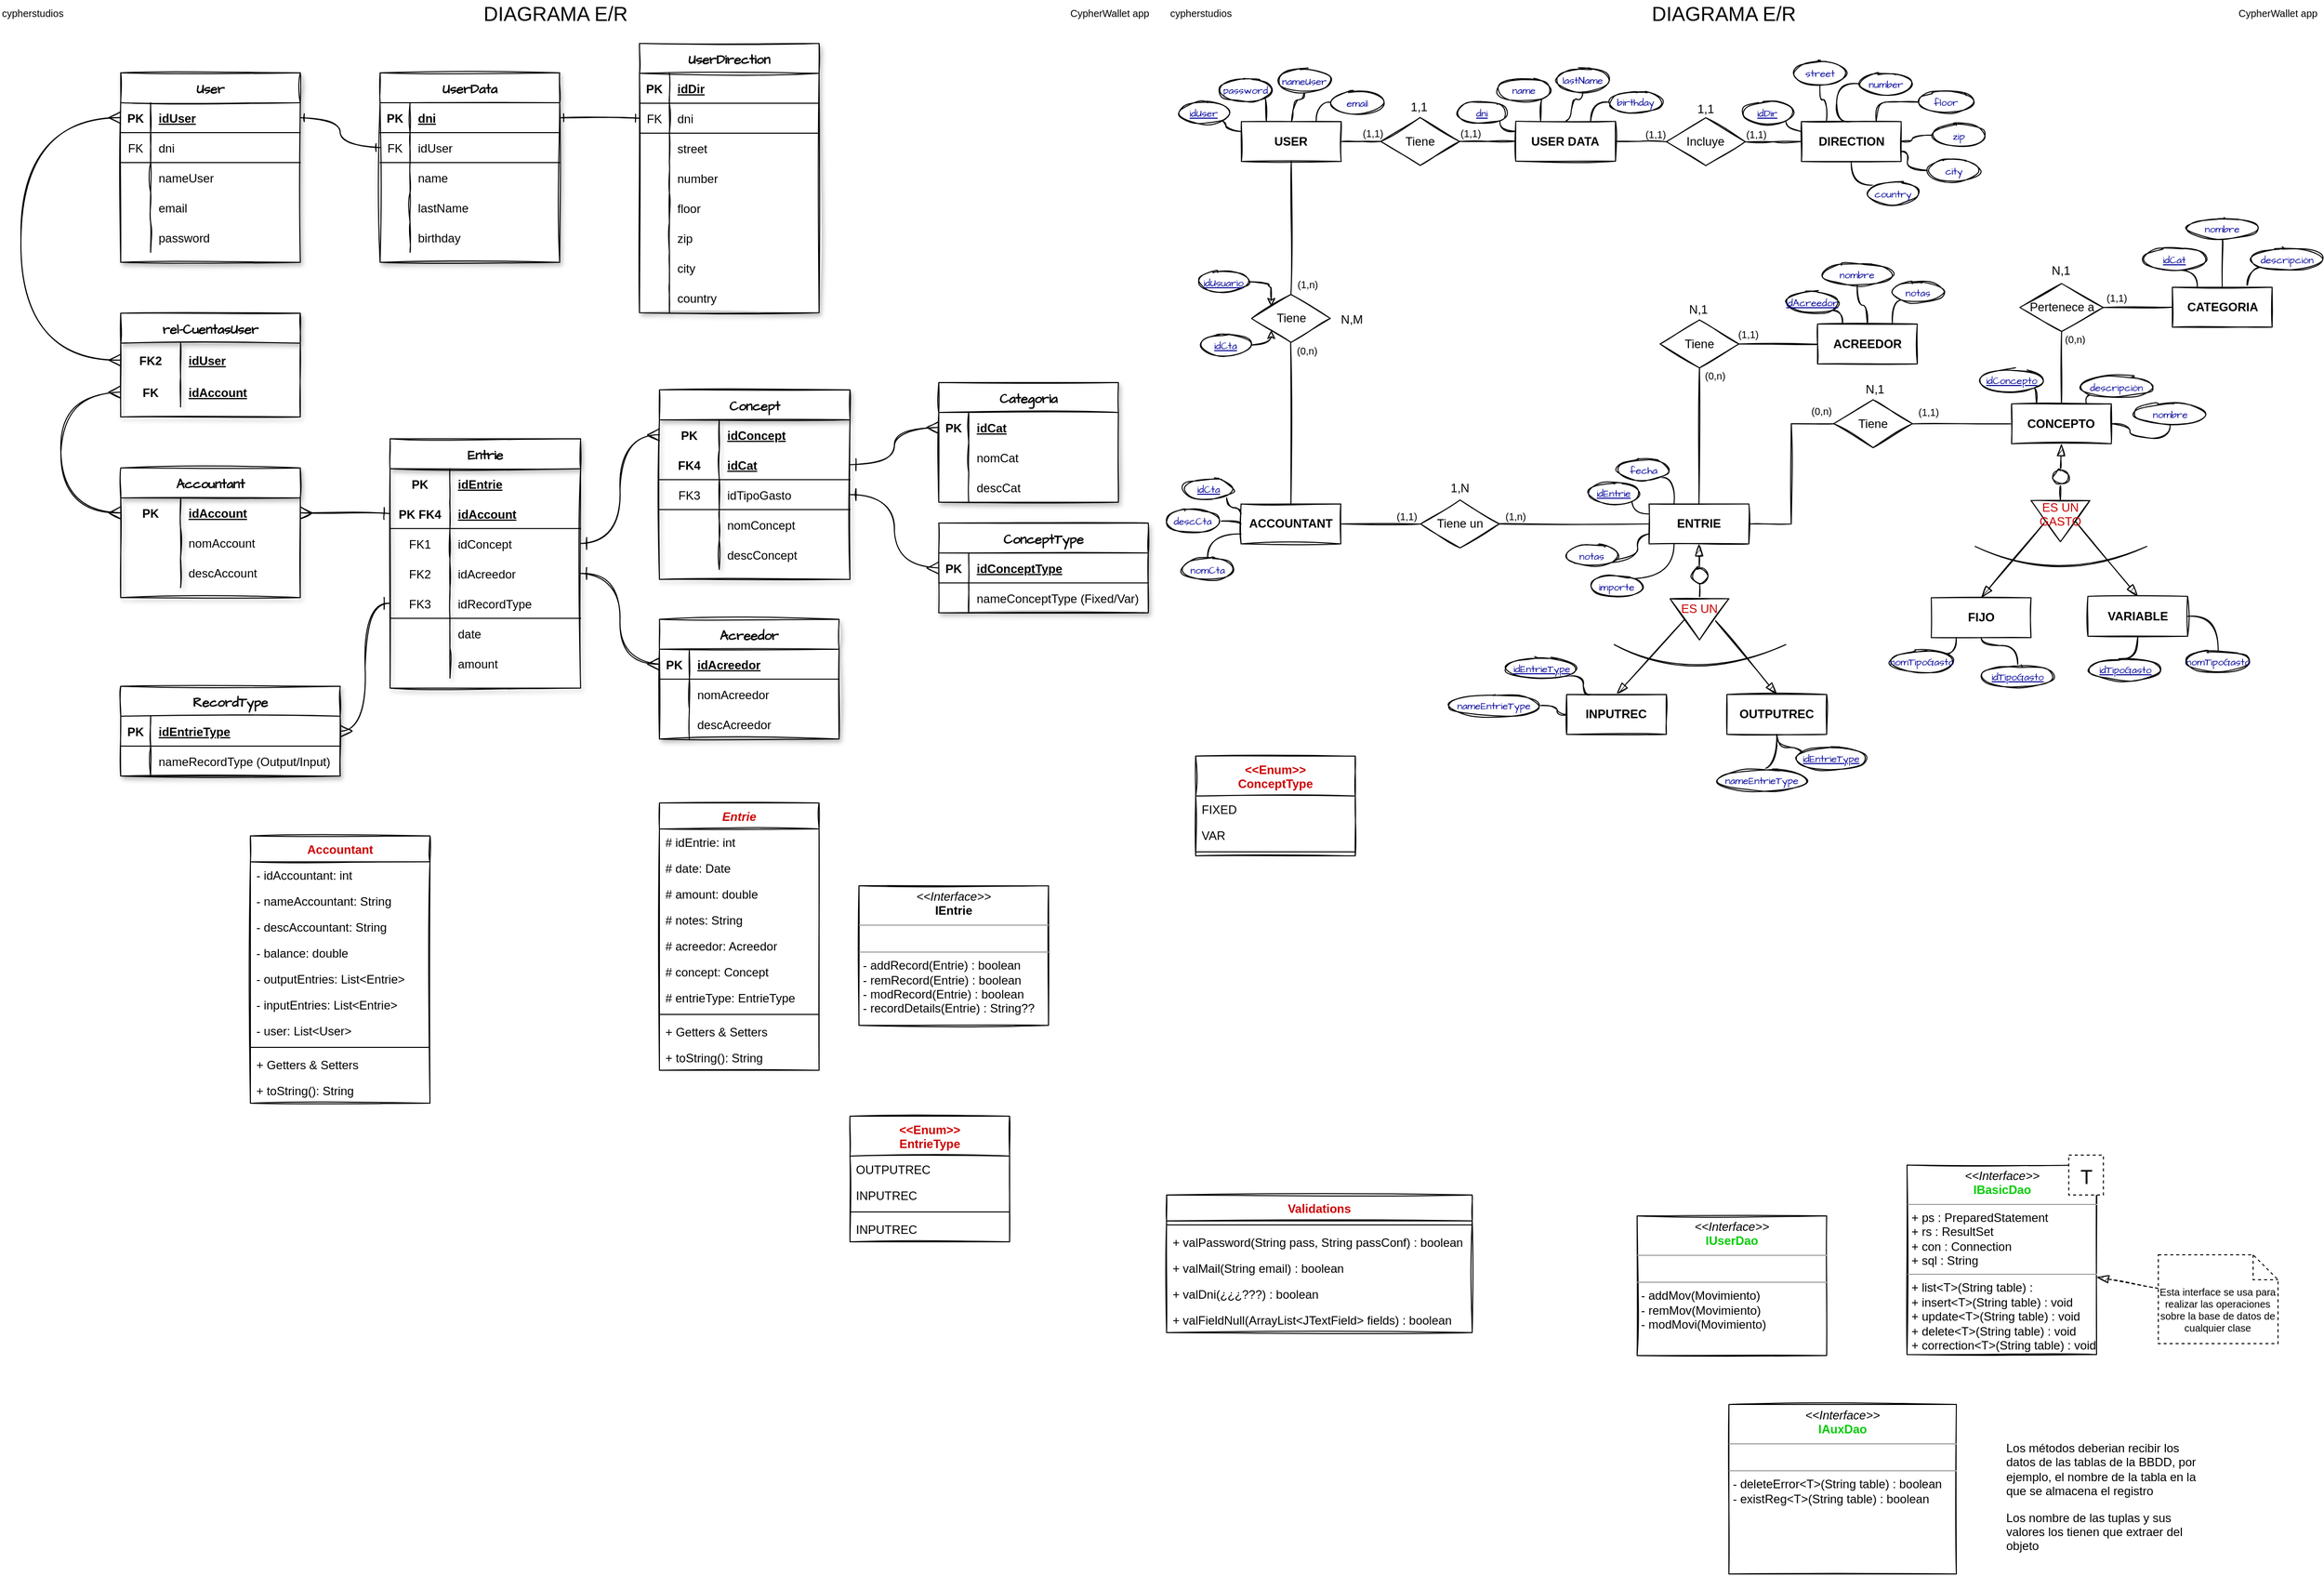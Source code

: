 <mxfile version="14.6.13" type="device"><diagram id="dH8pStG0cIbIOmT-wp8k" name="Página-1"><mxGraphModel dx="2074" dy="458" grid="1" gridSize="10" guides="1" tooltips="1" connect="1" arrows="1" fold="1" page="1" pageScale="1" pageWidth="1169" pageHeight="827" math="0" shadow="0"><root><mxCell id="0"/><mxCell id="1" parent="0"/><mxCell id="-54r0Y_ryWKuRMs72yuf-72" value="" style="edgeStyle=orthogonalEdgeStyle;curved=1;rounded=0;orthogonalLoop=1;jettySize=auto;html=1;startSize=10;endArrow=none;endFill=0;endSize=10;sketch=1;" parent="1" source="-54r0Y_ryWKuRMs72yuf-2" target="-54r0Y_ryWKuRMs72yuf-71" edge="1"><mxGeometry relative="1" as="geometry"/></mxCell><mxCell id="-54r0Y_ryWKuRMs72yuf-2" value="USER" style="whiteSpace=wrap;html=1;align=center;fontStyle=1;sketch=1;" parent="1" vertex="1"><mxGeometry x="83.33" y="143.83" width="100" height="40" as="geometry"/></mxCell><mxCell id="-54r0Y_ryWKuRMs72yuf-11" style="edgeStyle=orthogonalEdgeStyle;orthogonalLoop=1;jettySize=auto;html=1;exitX=1;exitY=1;exitDx=0;exitDy=0;entryX=0;entryY=0.25;entryDx=0;entryDy=0;endArrow=none;endFill=0;endSize=10;startSize=10;curved=1;sketch=1;fontColor=#000099;" parent="1" source="-54r0Y_ryWKuRMs72yuf-3" target="-54r0Y_ryWKuRMs72yuf-2" edge="1"><mxGeometry relative="1" as="geometry"><Array as="points"><mxPoint x="68" y="143"/><mxPoint x="68" y="154"/></Array></mxGeometry></mxCell><mxCell id="-54r0Y_ryWKuRMs72yuf-3" value="idUser" style="ellipse;whiteSpace=wrap;html=1;align=center;fontStyle=4;fontSize=10;sketch=1;fontFamily=Architects Daughter;fontSource=https%3A%2F%2Ffonts.googleapis.com%2Fcss%3Ffamily%3DArchitects%2BDaughter;fontColor=#000099;" parent="1" vertex="1"><mxGeometry x="20" y="124.19" width="51.33" height="22" as="geometry"/></mxCell><mxCell id="-54r0Y_ryWKuRMs72yuf-12" style="edgeStyle=orthogonalEdgeStyle;curved=1;orthogonalLoop=1;jettySize=auto;html=1;exitX=1;exitY=1;exitDx=0;exitDy=0;entryX=0.25;entryY=0;entryDx=0;entryDy=0;startSize=10;endArrow=none;endFill=0;endSize=10;sketch=1;fontFamily=Architects Daughter;fontSource=https%3A%2F%2Ffonts.googleapis.com%2Fcss%3Ffamily%3DArchitects%2BDaughter;fontColor=#000099;" parent="1" source="-54r0Y_ryWKuRMs72yuf-4" target="-54r0Y_ryWKuRMs72yuf-2" edge="1"><mxGeometry relative="1" as="geometry"><mxPoint x="104.33" y="143.83" as="targetPoint"/></mxGeometry></mxCell><mxCell id="-54r0Y_ryWKuRMs72yuf-4" value="password" style="ellipse;whiteSpace=wrap;html=1;align=center;fontStyle=0;fontSize=10;sketch=1;fontFamily=Architects Daughter;fontSource=https%3A%2F%2Ffonts.googleapis.com%2Fcss%3Ffamily%3DArchitects%2BDaughter;fontColor=#000099;" parent="1" vertex="1"><mxGeometry x="61.33" y="101.12" width="53" height="22.71" as="geometry"/></mxCell><mxCell id="-54r0Y_ryWKuRMs72yuf-13" style="edgeStyle=orthogonalEdgeStyle;curved=1;orthogonalLoop=1;jettySize=auto;html=1;exitX=0.5;exitY=1;exitDx=0;exitDy=0;startSize=10;endArrow=none;endFill=0;endSize=10;sketch=1;fontFamily=Architects Daughter;fontSource=https%3A%2F%2Ffonts.googleapis.com%2Fcss%3Ffamily%3DArchitects%2BDaughter;fontColor=#000099;entryX=0.5;entryY=0;entryDx=0;entryDy=0;" parent="1" source="-54r0Y_ryWKuRMs72yuf-5" target="-54r0Y_ryWKuRMs72yuf-2" edge="1"><mxGeometry relative="1" as="geometry"><Array as="points"><mxPoint x="147" y="122"/><mxPoint x="135" y="122"/><mxPoint x="135" y="144"/></Array><mxPoint x="147" y="130" as="targetPoint"/></mxGeometry></mxCell><mxCell id="-54r0Y_ryWKuRMs72yuf-5" value="nameUser" style="ellipse;whiteSpace=wrap;html=1;align=center;fontStyle=0;fontSize=10;sketch=1;fontFamily=Architects Daughter;fontSource=https%3A%2F%2Ffonts.googleapis.com%2Fcss%3Ffamily%3DArchitects%2BDaughter;fontColor=#000099;" parent="1" vertex="1"><mxGeometry x="120" y="91.25" width="53" height="22.71" as="geometry"/></mxCell><mxCell id="-54r0Y_ryWKuRMs72yuf-14" style="edgeStyle=orthogonalEdgeStyle;curved=1;orthogonalLoop=1;jettySize=auto;html=1;exitX=0;exitY=0.5;exitDx=0;exitDy=0;entryX=0.75;entryY=0;entryDx=0;entryDy=0;startSize=10;endArrow=none;endFill=0;endSize=10;sketch=1;fontFamily=Architects Daughter;fontSource=https%3A%2F%2Ffonts.googleapis.com%2Fcss%3Ffamily%3DArchitects%2BDaughter;fontColor=#000099;" parent="1" source="-54r0Y_ryWKuRMs72yuf-6" target="-54r0Y_ryWKuRMs72yuf-2" edge="1"><mxGeometry relative="1" as="geometry"><mxPoint x="154.33" y="143.83" as="targetPoint"/></mxGeometry></mxCell><mxCell id="-54r0Y_ryWKuRMs72yuf-6" value="email" style="ellipse;whiteSpace=wrap;html=1;align=center;fontStyle=0;fontSize=10;sketch=1;fontFamily=Architects Daughter;fontSource=https%3A%2F%2Ffonts.googleapis.com%2Fcss%3Ffamily%3DArchitects%2BDaughter;fontColor=#000099;" parent="1" vertex="1"><mxGeometry x="173" y="113.25" width="53" height="22.71" as="geometry"/></mxCell><mxCell id="-54r0Y_ryWKuRMs72yuf-7" value="ACCOUNTANT" style="whiteSpace=wrap;html=1;align=center;fontStyle=1;sketch=1;" parent="1" vertex="1"><mxGeometry x="83" y="527.25" width="100" height="40" as="geometry"/></mxCell><mxCell id="-54r0Y_ryWKuRMs72yuf-15" style="edgeStyle=orthogonalEdgeStyle;orthogonalLoop=1;jettySize=auto;html=1;exitX=1;exitY=1;exitDx=0;exitDy=0;startSize=10;endArrow=none;endFill=0;endSize=10;entryX=0;entryY=0.25;entryDx=0;entryDy=0;curved=1;sketch=1;fontFamily=Architects Daughter;fontSource=https%3A%2F%2Ffonts.googleapis.com%2Fcss%3Ffamily%3DArchitects%2BDaughter;fontColor=#000099;" parent="1" source="-54r0Y_ryWKuRMs72yuf-8" target="-54r0Y_ryWKuRMs72yuf-7" edge="1"><mxGeometry relative="1" as="geometry"><Array as="points"><mxPoint x="69" y="531"/><mxPoint x="83" y="531"/></Array></mxGeometry></mxCell><mxCell id="-54r0Y_ryWKuRMs72yuf-8" value="idCta" style="ellipse;whiteSpace=wrap;html=1;align=center;fontStyle=4;fontSize=10;sketch=1;fontFamily=Architects Daughter;fontSource=https%3A%2F%2Ffonts.googleapis.com%2Fcss%3Ffamily%3DArchitects%2BDaughter;fontColor=#000099;" parent="1" vertex="1"><mxGeometry x="24.67" y="501.25" width="51.33" height="22" as="geometry"/></mxCell><mxCell id="-54r0Y_ryWKuRMs72yuf-16" style="edgeStyle=orthogonalEdgeStyle;curved=1;orthogonalLoop=1;jettySize=auto;html=1;exitX=0.5;exitY=0;exitDx=0;exitDy=0;entryX=0;entryY=0.75;entryDx=0;entryDy=0;startSize=10;endArrow=none;endFill=0;endSize=10;sketch=1;fontFamily=Architects Daughter;fontSource=https%3A%2F%2Ffonts.googleapis.com%2Fcss%3Ffamily%3DArchitects%2BDaughter;fontColor=#000099;" parent="1" source="-54r0Y_ryWKuRMs72yuf-9" target="-54r0Y_ryWKuRMs72yuf-7" edge="1"><mxGeometry relative="1" as="geometry"/></mxCell><mxCell id="-54r0Y_ryWKuRMs72yuf-9" value="nomCta" style="ellipse;whiteSpace=wrap;html=1;align=center;fontStyle=0;fontSize=10;sketch=1;fontFamily=Architects Daughter;fontSource=https%3A%2F%2Ffonts.googleapis.com%2Fcss%3Ffamily%3DArchitects%2BDaughter;fontColor=#000099;" parent="1" vertex="1"><mxGeometry x="23.0" y="581.25" width="53" height="22.71" as="geometry"/></mxCell><mxCell id="-54r0Y_ryWKuRMs72yuf-17" style="edgeStyle=orthogonalEdgeStyle;curved=1;orthogonalLoop=1;jettySize=auto;html=1;exitX=1;exitY=0.5;exitDx=0;exitDy=0;entryX=0;entryY=0.5;entryDx=0;entryDy=0;startSize=10;endArrow=none;endFill=0;endSize=10;sketch=1;fontFamily=Architects Daughter;fontSource=https%3A%2F%2Ffonts.googleapis.com%2Fcss%3Ffamily%3DArchitects%2BDaughter;fontColor=#000099;" parent="1" source="-54r0Y_ryWKuRMs72yuf-10" target="-54r0Y_ryWKuRMs72yuf-7" edge="1"><mxGeometry relative="1" as="geometry"><mxPoint x="63.0" y="547.255" as="sourcePoint"/></mxGeometry></mxCell><mxCell id="-54r0Y_ryWKuRMs72yuf-10" value="descCta" style="ellipse;whiteSpace=wrap;html=1;align=center;fontStyle=0;fontSize=10;sketch=1;fontFamily=Architects Daughter;fontSource=https%3A%2F%2Ffonts.googleapis.com%2Fcss%3Ffamily%3DArchitects%2BDaughter;fontColor=#000099;" parent="1" vertex="1"><mxGeometry x="8.33" y="533.13" width="53" height="22.71" as="geometry"/></mxCell><mxCell id="-54r0Y_ryWKuRMs72yuf-38" value="" style="edgeStyle=orthogonalEdgeStyle;curved=1;orthogonalLoop=1;jettySize=auto;html=1;startSize=10;endArrow=none;endFill=0;endSize=10;entryX=1;entryY=0.5;entryDx=0;entryDy=0;exitX=0;exitY=0.5;exitDx=0;exitDy=0;sketch=1;" parent="1" source="-54r0Y_ryWKuRMs72yuf-25" target="-54r0Y_ryWKuRMs72yuf-32" edge="1"><mxGeometry relative="1" as="geometry"><mxPoint x="461.67" y="366.83" as="sourcePoint"/></mxGeometry></mxCell><mxCell id="-54r0Y_ryWKuRMs72yuf-18" value="ENTRIE" style="whiteSpace=wrap;html=1;align=center;fontStyle=1;sketch=1;" parent="1" vertex="1"><mxGeometry x="492" y="527.25" width="100" height="40" as="geometry"/></mxCell><mxCell id="-54r0Y_ryWKuRMs72yuf-19" style="edgeStyle=orthogonalEdgeStyle;curved=1;orthogonalLoop=1;jettySize=auto;html=1;exitX=1;exitY=1;exitDx=0;exitDy=0;startSize=10;endArrow=none;endFill=0;endSize=10;entryX=0;entryY=0.25;entryDx=0;entryDy=0;sketch=1;fontFamily=Architects Daughter;fontSource=https%3A%2F%2Ffonts.googleapis.com%2Fcss%3Ffamily%3DArchitects%2BDaughter;fontColor=#000099;" parent="1" source="-54r0Y_ryWKuRMs72yuf-20" target="-54r0Y_ryWKuRMs72yuf-18" edge="1"><mxGeometry relative="1" as="geometry"><Array as="points"><mxPoint x="475" y="537.25"/></Array></mxGeometry></mxCell><mxCell id="-54r0Y_ryWKuRMs72yuf-20" value="idEntrie" style="ellipse;whiteSpace=wrap;html=1;align=center;fontStyle=4;fontSize=10;sketch=1;fontFamily=Architects Daughter;fontSource=https%3A%2F%2Ffonts.googleapis.com%2Fcss%3Ffamily%3DArchitects%2BDaughter;fontColor=#000099;" parent="1" vertex="1"><mxGeometry x="431.01" y="505.25" width="51.33" height="22" as="geometry"/></mxCell><mxCell id="-54r0Y_ryWKuRMs72yuf-25" value="ACREEDOR" style="whiteSpace=wrap;html=1;align=center;fontStyle=1;sketch=1;" parent="1" vertex="1"><mxGeometry x="660.83" y="346.83" width="100" height="40" as="geometry"/></mxCell><mxCell id="-54r0Y_ryWKuRMs72yuf-48" style="edgeStyle=orthogonalEdgeStyle;rounded=0;orthogonalLoop=1;jettySize=auto;html=1;exitX=0;exitY=0.5;exitDx=0;exitDy=0;entryX=1;entryY=0.5;entryDx=0;entryDy=0;startSize=10;endArrow=none;endFill=0;endSize=10;sketch=1;" parent="1" source="-54r0Y_ryWKuRMs72yuf-26" target="9eotasWaeSBjkCJxdv2r-34" edge="1"><mxGeometry relative="1" as="geometry"/></mxCell><mxCell id="-54r0Y_ryWKuRMs72yuf-64" value="" style="orthogonalLoop=1;jettySize=auto;html=1;startSize=10;endArrow=none;endFill=0;endSize=10;entryX=0.5;entryY=1;entryDx=0;entryDy=0;rounded=0;sketch=1;exitX=0.5;exitY=0;exitDx=0;exitDy=0;" parent="1" source="-54r0Y_ryWKuRMs72yuf-26" target="-54r0Y_ryWKuRMs72yuf-60" edge="1"><mxGeometry relative="1" as="geometry"><mxPoint x="994.5" y="479.83" as="targetPoint"/></mxGeometry></mxCell><mxCell id="-54r0Y_ryWKuRMs72yuf-26" value="CONCEPTO" style="whiteSpace=wrap;html=1;align=center;fontStyle=1;sketch=1;" parent="1" vertex="1"><mxGeometry x="855.33" y="426.83" width="100" height="40" as="geometry"/></mxCell><mxCell id="-54r0Y_ryWKuRMs72yuf-29" style="edgeStyle=orthogonalEdgeStyle;curved=1;orthogonalLoop=1;jettySize=auto;html=1;exitX=1;exitY=1;exitDx=0;exitDy=0;entryX=0.25;entryY=0;entryDx=0;entryDy=0;startSize=10;endArrow=none;endFill=0;endSize=10;sketch=1;fontFamily=Architects Daughter;fontSource=https%3A%2F%2Ffonts.googleapis.com%2Fcss%3Ffamily%3DArchitects%2BDaughter;fontColor=#000099;" parent="1" source="-54r0Y_ryWKuRMs72yuf-28" target="-54r0Y_ryWKuRMs72yuf-18" edge="1"><mxGeometry relative="1" as="geometry"/></mxCell><mxCell id="-54r0Y_ryWKuRMs72yuf-28" value="fecha" style="ellipse;whiteSpace=wrap;html=1;align=center;fontStyle=0;fontSize=10;horizontal=1;labelBackgroundColor=none;labelBorderColor=none;sketch=1;fontFamily=Architects Daughter;fontSource=https%3A%2F%2Ffonts.googleapis.com%2Fcss%3Ffamily%3DArchitects%2BDaughter;fontColor=#000099;" parent="1" vertex="1"><mxGeometry x="460.66" y="482.0" width="51.33" height="22" as="geometry"/></mxCell><mxCell id="-54r0Y_ryWKuRMs72yuf-31" style="edgeStyle=orthogonalEdgeStyle;curved=1;orthogonalLoop=1;jettySize=auto;html=1;exitX=0;exitY=1;exitDx=0;exitDy=0;entryX=0;entryY=0.75;entryDx=0;entryDy=0;startSize=10;endArrow=none;endFill=0;endSize=10;sketch=1;fontFamily=Architects Daughter;fontSource=https%3A%2F%2Ffonts.googleapis.com%2Fcss%3Ffamily%3DArchitects%2BDaughter;fontColor=#000099;" parent="1" source="-54r0Y_ryWKuRMs72yuf-30" target="-54r0Y_ryWKuRMs72yuf-18" edge="1"><mxGeometry relative="1" as="geometry"/></mxCell><mxCell id="-54r0Y_ryWKuRMs72yuf-30" value="notas" style="ellipse;whiteSpace=wrap;html=1;align=center;fontStyle=0;fontSize=10;horizontal=1;labelBackgroundColor=none;labelBorderColor=none;sketch=1;fontFamily=Architects Daughter;fontSource=https%3A%2F%2Ffonts.googleapis.com%2Fcss%3Ffamily%3DArchitects%2BDaughter;fontColor=#000099;" parent="1" vertex="1"><mxGeometry x="409.33" y="567.83" width="51.33" height="22" as="geometry"/></mxCell><mxCell id="-54r0Y_ryWKuRMs72yuf-82" value="" style="edgeStyle=orthogonalEdgeStyle;curved=1;rounded=0;orthogonalLoop=1;jettySize=auto;html=1;startSize=10;endArrow=none;endFill=0;endSize=10;entryX=0.5;entryY=0;entryDx=0;entryDy=0;sketch=1;" parent="1" source="-54r0Y_ryWKuRMs72yuf-32" target="-54r0Y_ryWKuRMs72yuf-18" edge="1"><mxGeometry relative="1" as="geometry"/></mxCell><mxCell id="-54r0Y_ryWKuRMs72yuf-32" value="Tiene" style="shape=rhombus;perimeter=rhombusPerimeter;whiteSpace=wrap;html=1;align=center;gradientColor=none;sketch=1;" parent="1" vertex="1"><mxGeometry x="503" y="342.83" width="79" height="48" as="geometry"/></mxCell><mxCell id="-54r0Y_ryWKuRMs72yuf-34" value="(0,n)" style="text;strokeColor=none;fillColor=none;spacingLeft=4;spacingRight=4;overflow=hidden;rotatable=0;points=[[0,0.5],[1,0.5]];portConstraint=eastwest;fontSize=10;" parent="1" vertex="1"><mxGeometry x="542" y="386.25" width="40" height="30" as="geometry"/></mxCell><mxCell id="-54r0Y_ryWKuRMs72yuf-41" value="(1,1)" style="text;strokeColor=none;spacingLeft=4;spacingRight=4;overflow=hidden;rotatable=0;points=[[0,0.5],[1,0.5]];portConstraint=eastwest;fontSize=10;" parent="1" vertex="1"><mxGeometry x="755.99" y="422.83" width="41" height="26" as="geometry"/></mxCell><mxCell id="-54r0Y_ryWKuRMs72yuf-54" style="edgeStyle=orthogonalEdgeStyle;curved=1;orthogonalLoop=1;jettySize=auto;html=1;exitX=1;exitY=1;exitDx=0;exitDy=0;entryX=0.25;entryY=0;entryDx=0;entryDy=0;startSize=10;endArrow=none;endFill=0;endSize=10;sketch=1;fontColor=#3333FF;fontFamily=Architects Daughter;fontSource=https%3A%2F%2Ffonts.googleapis.com%2Fcss%3Ffamily%3DArchitects%2BDaughter;" parent="1" source="-54r0Y_ryWKuRMs72yuf-42" target="-54r0Y_ryWKuRMs72yuf-25" edge="1"><mxGeometry relative="1" as="geometry"/></mxCell><mxCell id="-54r0Y_ryWKuRMs72yuf-42" value="idAcreedor" style="ellipse;whiteSpace=wrap;html=1;align=center;fontStyle=4;fontSize=10;sketch=1;fontFamily=Architects Daughter;fontSource=https%3A%2F%2Ffonts.googleapis.com%2Fcss%3Ffamily%3DArchitects%2BDaughter;fontColor=#000099;" parent="1" vertex="1"><mxGeometry x="630.0" y="314.25" width="51.33" height="22" as="geometry"/></mxCell><mxCell id="-54r0Y_ryWKuRMs72yuf-49" style="edgeStyle=orthogonalEdgeStyle;orthogonalLoop=1;jettySize=auto;html=1;exitX=1;exitY=1;exitDx=0;exitDy=0;entryX=0.25;entryY=0;entryDx=0;entryDy=0;startSize=10;endArrow=none;endFill=0;endSize=10;curved=1;sketch=1;fontFamily=Architects Daughter;fontSource=https%3A%2F%2Ffonts.googleapis.com%2Fcss%3Ffamily%3DArchitects%2BDaughter;fontColor=#000099;" parent="1" source="-54r0Y_ryWKuRMs72yuf-43" target="-54r0Y_ryWKuRMs72yuf-26" edge="1"><mxGeometry relative="1" as="geometry"/></mxCell><mxCell id="-54r0Y_ryWKuRMs72yuf-43" value="idConcepto" style="ellipse;whiteSpace=wrap;html=1;align=center;fontStyle=4;fontSize=10;sketch=1;fontFamily=Architects Daughter;fontSource=https%3A%2F%2Ffonts.googleapis.com%2Fcss%3Ffamily%3DArchitects%2BDaughter;fontColor=#000099;" parent="1" vertex="1"><mxGeometry x="824" y="392.33" width="62.66" height="22" as="geometry"/></mxCell><mxCell id="-54r0Y_ryWKuRMs72yuf-55" style="edgeStyle=orthogonalEdgeStyle;curved=1;orthogonalLoop=1;jettySize=auto;html=1;exitX=0;exitY=1;exitDx=0;exitDy=0;entryX=0.75;entryY=0;entryDx=0;entryDy=0;startSize=10;endArrow=none;endFill=0;endSize=10;sketch=1;fontColor=#3333FF;fontFamily=Architects Daughter;fontSource=https%3A%2F%2Ffonts.googleapis.com%2Fcss%3Ffamily%3DArchitects%2BDaughter;" parent="1" source="-54r0Y_ryWKuRMs72yuf-45" target="-54r0Y_ryWKuRMs72yuf-25" edge="1"><mxGeometry relative="1" as="geometry"/></mxCell><mxCell id="-54r0Y_ryWKuRMs72yuf-45" value="notas" style="ellipse;whiteSpace=wrap;html=1;align=center;fontStyle=0;fontSize=10;horizontal=1;labelBackgroundColor=none;labelBorderColor=none;sketch=1;fontFamily=Architects Daughter;fontSource=https%3A%2F%2Ffonts.googleapis.com%2Fcss%3Ffamily%3DArchitects%2BDaughter;fontColor=#000099;" parent="1" vertex="1"><mxGeometry x="736.33" y="304.25" width="51.33" height="22" as="geometry"/></mxCell><mxCell id="-54r0Y_ryWKuRMs72yuf-50" style="edgeStyle=orthogonalEdgeStyle;orthogonalLoop=1;jettySize=auto;html=1;exitX=0.5;exitY=1;exitDx=0;exitDy=0;entryX=1;entryY=0.5;entryDx=0;entryDy=0;startSize=10;endArrow=none;endFill=0;endSize=10;curved=1;sketch=1;fontFamily=Architects Daughter;fontSource=https%3A%2F%2Ffonts.googleapis.com%2Fcss%3Ffamily%3DArchitects%2BDaughter;fontColor=#000099;" parent="1" source="-54r0Y_ryWKuRMs72yuf-46" target="-54r0Y_ryWKuRMs72yuf-26" edge="1"><mxGeometry relative="1" as="geometry"><Array as="points"><mxPoint x="1014" y="461.25"/><mxPoint x="974" y="461.25"/><mxPoint x="974" y="447.25"/></Array></mxGeometry></mxCell><mxCell id="-54r0Y_ryWKuRMs72yuf-46" value="nombre" style="ellipse;whiteSpace=wrap;html=1;align=center;fontStyle=0;fontSize=10;horizontal=1;labelBackgroundColor=none;labelBorderColor=none;sketch=1;fontFamily=Architects Daughter;fontSource=https%3A%2F%2Ffonts.googleapis.com%2Fcss%3Ffamily%3DArchitects%2BDaughter;fontColor=#000099;" parent="1" vertex="1"><mxGeometry x="978.5" y="425.83" width="71.33" height="22" as="geometry"/></mxCell><mxCell id="-54r0Y_ryWKuRMs72yuf-51" style="edgeStyle=orthogonalEdgeStyle;orthogonalLoop=1;jettySize=auto;html=1;exitX=0;exitY=1;exitDx=0;exitDy=0;entryX=0.75;entryY=0;entryDx=0;entryDy=0;startSize=10;endArrow=none;endFill=0;endSize=10;curved=1;sketch=1;fontFamily=Architects Daughter;fontSource=https%3A%2F%2Ffonts.googleapis.com%2Fcss%3Ffamily%3DArchitects%2BDaughter;fontColor=#000099;" parent="1" source="-54r0Y_ryWKuRMs72yuf-47" target="-54r0Y_ryWKuRMs72yuf-26" edge="1"><mxGeometry relative="1" as="geometry"/></mxCell><mxCell id="-54r0Y_ryWKuRMs72yuf-47" value="descripción" style="ellipse;whiteSpace=wrap;html=1;align=center;fontStyle=0;fontSize=10;horizontal=1;labelBackgroundColor=none;labelBorderColor=none;sketch=1;fontFamily=Architects Daughter;fontSource=https%3A%2F%2Ffonts.googleapis.com%2Fcss%3Ffamily%3DArchitects%2BDaughter;fontColor=#000099;" parent="1" vertex="1"><mxGeometry x="924.5" y="398.54" width="71.33" height="22" as="geometry"/></mxCell><mxCell id="-54r0Y_ryWKuRMs72yuf-53" value="(1,1)" style="text;strokeColor=none;fillColor=none;spacingLeft=4;spacingRight=4;overflow=hidden;rotatable=0;points=[[0,0.5],[1,0.5]];portConstraint=eastwest;fontSize=10;" parent="1" vertex="1"><mxGeometry x="575.33" y="344.83" width="37" height="16" as="geometry"/></mxCell><mxCell id="-54r0Y_ryWKuRMs72yuf-68" style="edgeStyle=orthogonalEdgeStyle;curved=1;rounded=0;orthogonalLoop=1;jettySize=auto;html=1;exitX=0;exitY=1;exitDx=0;exitDy=0;entryX=0.75;entryY=0;entryDx=0;entryDy=0;startSize=10;endArrow=none;endFill=0;endSize=10;sketch=1;fontColor=#000099;" parent="1" source="-54r0Y_ryWKuRMs72yuf-56" target="-54r0Y_ryWKuRMs72yuf-57" edge="1"><mxGeometry relative="1" as="geometry"/></mxCell><mxCell id="-54r0Y_ryWKuRMs72yuf-56" value="descripción" style="ellipse;whiteSpace=wrap;html=1;align=center;fontStyle=0;fontSize=10;horizontal=1;labelBackgroundColor=none;labelBorderColor=none;sketch=1;fontFamily=Architects Daughter;fontSource=https%3A%2F%2Ffonts.googleapis.com%2Fcss%3Ffamily%3DArchitects%2BDaughter;fontColor=#000099;" parent="1" vertex="1"><mxGeometry x="1095.67" y="270.71" width="71.33" height="22" as="geometry"/></mxCell><mxCell id="-54r0Y_ryWKuRMs72yuf-57" value="CATEGORIA" style="whiteSpace=wrap;html=1;align=center;fontStyle=1;sketch=1;" parent="1" vertex="1"><mxGeometry x="1016.5" y="310.0" width="100" height="40" as="geometry"/></mxCell><mxCell id="-54r0Y_ryWKuRMs72yuf-66" style="edgeStyle=orthogonalEdgeStyle;rounded=0;orthogonalLoop=1;jettySize=auto;html=1;exitX=0.5;exitY=1;exitDx=0;exitDy=0;entryX=0.25;entryY=0;entryDx=0;entryDy=0;startSize=10;endArrow=none;endFill=0;endSize=10;curved=1;sketch=1;fontColor=#000099;" parent="1" source="-54r0Y_ryWKuRMs72yuf-58" target="-54r0Y_ryWKuRMs72yuf-57" edge="1"><mxGeometry relative="1" as="geometry"/></mxCell><mxCell id="-54r0Y_ryWKuRMs72yuf-58" value="idCat" style="ellipse;whiteSpace=wrap;html=1;align=center;fontStyle=4;fontSize=10;fontFamily=Architects Daughter;fontSource=https%3A%2F%2Ffonts.googleapis.com%2Fcss%3Ffamily%3DArchitects%2BDaughter;fontColor=#000099;sketch=1;" parent="1" vertex="1"><mxGeometry x="987.17" y="270.71" width="62.66" height="22" as="geometry"/></mxCell><mxCell id="-54r0Y_ryWKuRMs72yuf-67" style="edgeStyle=orthogonalEdgeStyle;curved=1;rounded=0;orthogonalLoop=1;jettySize=auto;html=1;exitX=0.5;exitY=1;exitDx=0;exitDy=0;entryX=0.5;entryY=0;entryDx=0;entryDy=0;startSize=10;endArrow=none;endFill=0;endSize=10;sketch=1;fontColor=#000099;" parent="1" source="-54r0Y_ryWKuRMs72yuf-59" target="-54r0Y_ryWKuRMs72yuf-57" edge="1"><mxGeometry relative="1" as="geometry"/></mxCell><mxCell id="-54r0Y_ryWKuRMs72yuf-59" value="nombre" style="ellipse;whiteSpace=wrap;html=1;align=center;fontStyle=0;fontSize=10;horizontal=1;labelBackgroundColor=none;labelBorderColor=none;sketch=1;fontFamily=Architects Daughter;fontSource=https%3A%2F%2Ffonts.googleapis.com%2Fcss%3Ffamily%3DArchitects%2BDaughter;fontColor=#000099;" parent="1" vertex="1"><mxGeometry x="1030.84" y="240" width="71.33" height="22" as="geometry"/></mxCell><mxCell id="-54r0Y_ryWKuRMs72yuf-65" style="orthogonalLoop=1;jettySize=auto;html=1;exitX=1;exitY=0.5;exitDx=0;exitDy=0;entryX=0;entryY=0.5;entryDx=0;entryDy=0;startSize=10;endArrow=none;endFill=0;endSize=10;rounded=0;sketch=1;" parent="1" source="-54r0Y_ryWKuRMs72yuf-60" target="-54r0Y_ryWKuRMs72yuf-57" edge="1"><mxGeometry relative="1" as="geometry"/></mxCell><mxCell id="-54r0Y_ryWKuRMs72yuf-60" value="Pertenece a" style="shape=rhombus;perimeter=rhombusPerimeter;whiteSpace=wrap;html=1;align=center;gradientColor=none;sketch=1;" parent="1" vertex="1"><mxGeometry x="863.67" y="306.25" width="83.67" height="48" as="geometry"/></mxCell><mxCell id="-54r0Y_ryWKuRMs72yuf-62" value="(0,n)" style="text;strokeColor=none;fillColor=none;spacingLeft=4;spacingRight=4;overflow=hidden;rotatable=0;points=[[0,0.5],[1,0.5]];portConstraint=eastwest;fontSize=10;" parent="1" vertex="1"><mxGeometry x="902.83" y="350" width="40" height="13.5" as="geometry"/></mxCell><mxCell id="-54r0Y_ryWKuRMs72yuf-63" value="(1,1)" style="text;strokeColor=none;fillColor=none;spacingLeft=4;spacingRight=4;overflow=hidden;rotatable=0;points=[[0,0.5],[1,0.5]];portConstraint=eastwest;fontSize=10;" parent="1" vertex="1"><mxGeometry x="944.67" y="308.5" width="39.33" height="26" as="geometry"/></mxCell><mxCell id="-54r0Y_ryWKuRMs72yuf-70" value="" style="edgeStyle=orthogonalEdgeStyle;curved=1;rounded=0;orthogonalLoop=1;jettySize=auto;html=1;startSize=10;endArrow=none;endFill=0;endSize=10;entryX=1;entryY=0.5;entryDx=0;entryDy=0;sketch=1;" parent="1" source="-54r0Y_ryWKuRMs72yuf-69" target="-54r0Y_ryWKuRMs72yuf-7" edge="1"><mxGeometry relative="1" as="geometry"/></mxCell><mxCell id="-54r0Y_ryWKuRMs72yuf-77" value="" style="edgeStyle=orthogonalEdgeStyle;curved=1;rounded=0;orthogonalLoop=1;jettySize=auto;html=1;startSize=10;endArrow=none;endFill=0;endSize=10;sketch=1;" parent="1" source="-54r0Y_ryWKuRMs72yuf-69" target="-54r0Y_ryWKuRMs72yuf-18" edge="1"><mxGeometry relative="1" as="geometry"/></mxCell><mxCell id="-54r0Y_ryWKuRMs72yuf-69" value="Tiene un" style="shape=rhombus;perimeter=rhombusPerimeter;whiteSpace=wrap;html=1;align=center;gradientColor=none;sketch=1;" parent="1" vertex="1"><mxGeometry x="263" y="523.25" width="79" height="48" as="geometry"/></mxCell><mxCell id="-54r0Y_ryWKuRMs72yuf-73" value="" style="edgeStyle=orthogonalEdgeStyle;curved=1;rounded=0;orthogonalLoop=1;jettySize=auto;html=1;startSize=10;endArrow=none;endFill=0;endSize=10;exitX=0.496;exitY=0.958;exitDx=0;exitDy=0;exitPerimeter=0;sketch=1;" parent="1" source="-54r0Y_ryWKuRMs72yuf-71" target="-54r0Y_ryWKuRMs72yuf-7" edge="1"><mxGeometry relative="1" as="geometry"><mxPoint x="133" y="445.25" as="sourcePoint"/></mxGeometry></mxCell><mxCell id="-54r0Y_ryWKuRMs72yuf-71" value="Tiene" style="shape=rhombus;perimeter=rhombusPerimeter;whiteSpace=wrap;html=1;align=center;gradientColor=none;sketch=1;" parent="1" vertex="1"><mxGeometry x="93.5" y="317.25" width="79" height="48" as="geometry"/></mxCell><mxCell id="-54r0Y_ryWKuRMs72yuf-75" value="(1,n)" style="text;strokeColor=none;fillColor=none;spacingLeft=4;spacingRight=4;overflow=hidden;rotatable=0;points=[[0,0.5],[1,0.5]];portConstraint=eastwest;fontSize=10;" parent="1" vertex="1"><mxGeometry x="133.67" y="294.83" width="40" height="24.42" as="geometry"/></mxCell><mxCell id="-54r0Y_ryWKuRMs72yuf-76" value="(0,n)" style="text;strokeColor=none;fillColor=none;spacingLeft=4;spacingRight=4;overflow=hidden;rotatable=0;points=[[0,0.5],[1,0.5]];portConstraint=eastwest;fontSize=10;" parent="1" vertex="1"><mxGeometry x="133" y="361.25" width="40" height="19" as="geometry"/></mxCell><mxCell id="-54r0Y_ryWKuRMs72yuf-79" value="(1,1)" style="text;strokeColor=none;fillColor=none;spacingLeft=4;spacingRight=4;overflow=hidden;rotatable=0;points=[[0,0.5],[1,0.5]];portConstraint=eastwest;fontSize=10;" parent="1" vertex="1"><mxGeometry x="233" y="527.25" width="40" height="24.42" as="geometry"/></mxCell><mxCell id="-54r0Y_ryWKuRMs72yuf-80" value="(1,n)" style="text;strokeColor=none;fillColor=none;spacingLeft=4;spacingRight=4;overflow=hidden;rotatable=0;points=[[0,0.5],[1,0.5]];portConstraint=eastwest;fontSize=10;" parent="1" vertex="1"><mxGeometry x="342" y="527.25" width="40" height="24.42" as="geometry"/></mxCell><mxCell id="-54r0Y_ryWKuRMs72yuf-84" value="" style="orthogonalLoop=1;jettySize=auto;html=1;endArrow=none;endFill=0;startArrow=blockThin;startFill=1;endSize=10;startSize=10;entryX=0.5;entryY=0;entryDx=0;entryDy=0;rounded=0;textOpacity=30;exitX=0.5;exitY=1;exitDx=0;exitDy=0;sketch=1;" parent="1" source="-54r0Y_ryWKuRMs72yuf-18" target="-54r0Y_ryWKuRMs72yuf-86" edge="1"><mxGeometry relative="1" as="geometry"><mxPoint x="539.5" y="621.25" as="targetPoint"/><mxPoint x="539.529" y="571.25" as="sourcePoint"/></mxGeometry></mxCell><mxCell id="-54r0Y_ryWKuRMs72yuf-85" value="" style="edgeStyle=none;rounded=0;orthogonalLoop=1;jettySize=auto;html=1;startArrow=none;startFill=0;startSize=10;endArrow=none;endFill=0;endSize=10;fontSize=10;textOpacity=30;sketch=1;" parent="1" source="-54r0Y_ryWKuRMs72yuf-86" target="-54r0Y_ryWKuRMs72yuf-88" edge="1"><mxGeometry relative="1" as="geometry"/></mxCell><mxCell id="-54r0Y_ryWKuRMs72yuf-86" value="" style="ellipse;whiteSpace=wrap;html=1;fontSize=10;align=center;textOpacity=30;sketch=1;" parent="1" vertex="1"><mxGeometry x="535" y="591.25" width="15" height="15" as="geometry"/></mxCell><mxCell id="-54r0Y_ryWKuRMs72yuf-90" style="orthogonalLoop=1;jettySize=auto;html=1;endArrow=blockThin;endFill=1;strokeColor=#000000;rounded=0;endSize=10;textOpacity=30;exitX=0;exitY=0;exitDx=44.25;exitDy=20.65;exitPerimeter=0;entryX=0.5;entryY=0;entryDx=0;entryDy=0;sketch=1;" parent="1" source="-54r0Y_ryWKuRMs72yuf-88" target="-54r0Y_ryWKuRMs72yuf-95" edge="1"><mxGeometry relative="1" as="geometry"><mxPoint x="393" y="737.25" as="targetPoint"/><mxPoint x="490" y="648.25" as="sourcePoint"/></mxGeometry></mxCell><mxCell id="-54r0Y_ryWKuRMs72yuf-91" style="orthogonalLoop=1;jettySize=auto;html=1;entryX=0.5;entryY=0;entryDx=0;entryDy=0;endArrow=blockThin;endFill=1;strokeColor=#000000;rounded=0;endSize=10;textOpacity=30;exitX=0;exitY=0;exitDx=14.75;exitDy=20.65;exitPerimeter=0;sketch=1;" parent="1" source="-54r0Y_ryWKuRMs72yuf-88" target="-54r0Y_ryWKuRMs72yuf-96" edge="1"><mxGeometry relative="1" as="geometry"><mxPoint x="703" y="737.25" as="targetPoint"/><mxPoint x="590" y="643.25" as="sourcePoint"/></mxGeometry></mxCell><mxCell id="-54r0Y_ryWKuRMs72yuf-92" value="" style="endArrow=none;html=1;fontSize=10;curved=1;textOpacity=30;sketch=1;" parent="1" edge="1"><mxGeometry width="50" height="50" relative="1" as="geometry"><mxPoint x="457" y="668.25" as="sourcePoint"/><mxPoint x="629" y="668.25" as="targetPoint"/><Array as="points"><mxPoint x="537" y="709.25"/></Array></mxGeometry></mxCell><mxCell id="-54r0Y_ryWKuRMs72yuf-94" style="edgeStyle=orthogonalEdgeStyle;rounded=0;orthogonalLoop=1;jettySize=auto;html=1;exitX=1;exitY=0;exitDx=0;exitDy=0;entryX=0.25;entryY=1;entryDx=0;entryDy=0;startSize=10;endArrow=none;endFill=0;endSize=10;sketch=1;fontFamily=Architects Daughter;fontSource=https%3A%2F%2Ffonts.googleapis.com%2Fcss%3Ffamily%3DArchitects%2BDaughter;fontColor=#000099;curved=1;" parent="1" source="-54r0Y_ryWKuRMs72yuf-93" target="-54r0Y_ryWKuRMs72yuf-18" edge="1"><mxGeometry relative="1" as="geometry"/></mxCell><mxCell id="-54r0Y_ryWKuRMs72yuf-93" value="importe" style="ellipse;whiteSpace=wrap;html=1;align=center;fontStyle=0;fontSize=10;horizontal=1;labelBackgroundColor=none;labelBorderColor=none;sketch=1;fontFamily=Architects Daughter;fontSource=https%3A%2F%2Ffonts.googleapis.com%2Fcss%3Ffamily%3DArchitects%2BDaughter;fontColor=#000099;" parent="1" vertex="1"><mxGeometry x="433.66" y="598.83" width="51.33" height="22" as="geometry"/></mxCell><mxCell id="-54r0Y_ryWKuRMs72yuf-95" value="INPUTREC" style="whiteSpace=wrap;html=1;align=center;fontStyle=1;sketch=1;" parent="1" vertex="1"><mxGeometry x="409.33" y="718.25" width="100" height="40" as="geometry"/></mxCell><mxCell id="-54r0Y_ryWKuRMs72yuf-96" value="OUTPUTREC" style="whiteSpace=wrap;html=1;align=center;fontStyle=1;sketch=1;" parent="1" vertex="1"><mxGeometry x="569.99" y="718.25" width="100" height="40" as="geometry"/></mxCell><mxCell id="-54r0Y_ryWKuRMs72yuf-102" style="edgeStyle=orthogonalEdgeStyle;orthogonalLoop=1;jettySize=auto;html=1;exitX=1;exitY=1;exitDx=0;exitDy=0;entryX=0.25;entryY=0;entryDx=0;entryDy=0;startSize=10;endArrow=none;endFill=0;endSize=10;fontColor=#000000;curved=1;sketch=1;" parent="1" source="-54r0Y_ryWKuRMs72yuf-97" target="-54r0Y_ryWKuRMs72yuf-95" edge="1"><mxGeometry relative="1" as="geometry"><Array as="points"><mxPoint x="426" y="700.25"/><mxPoint x="426" y="718.25"/></Array></mxGeometry></mxCell><mxCell id="-54r0Y_ryWKuRMs72yuf-97" value="idEntrieType" style="ellipse;whiteSpace=wrap;html=1;align=center;fontStyle=4;fontSize=10;sketch=1;fontFamily=Architects Daughter;fontSource=https%3A%2F%2Ffonts.googleapis.com%2Fcss%3Ffamily%3DArchitects%2BDaughter;fontColor=#000099;" parent="1" vertex="1"><mxGeometry x="348.5" y="681.25" width="70.66" height="22" as="geometry"/></mxCell><mxCell id="-54r0Y_ryWKuRMs72yuf-103" style="edgeStyle=orthogonalEdgeStyle;curved=1;rounded=0;orthogonalLoop=1;jettySize=auto;html=1;exitX=0;exitY=1;exitDx=0;exitDy=0;entryX=0.5;entryY=1;entryDx=0;entryDy=0;startSize=10;endArrow=none;endFill=0;endSize=10;fontColor=#000000;sketch=1;" parent="1" target="-54r0Y_ryWKuRMs72yuf-96" edge="1"><mxGeometry relative="1" as="geometry"><Array as="points"><mxPoint x="650" y="771.25"/><mxPoint x="620" y="771.25"/></Array><mxPoint x="649.228" y="789.882" as="sourcePoint"/></mxGeometry></mxCell><mxCell id="-54r0Y_ryWKuRMs72yuf-101" value="idEntrieType" style="ellipse;whiteSpace=wrap;html=1;align=center;fontStyle=4;fontSize=10;sketch=1;fontFamily=Architects Daughter;fontSource=https%3A%2F%2Ffonts.googleapis.com%2Fcss%3Ffamily%3DArchitects%2BDaughter;fontColor=#000099;" parent="1" vertex="1"><mxGeometry x="639.34" y="771.25" width="70.66" height="22" as="geometry"/></mxCell><mxCell id="-54r0Y_ryWKuRMs72yuf-104" value="User" style="shape=table;startSize=30;container=1;collapsible=1;childLayout=tableLayout;fixedRows=1;rowLines=0;fontStyle=1;align=center;resizeLast=1;labelBackgroundColor=none;fontColor=#000000;sketch=1;shadow=1;fillStyle=auto;swimlaneFillColor=#FFFFFF;fontFamily=Architects Daughter;fontSource=https%3A%2F%2Ffonts.googleapis.com%2Fcss%3Ffamily%3DArchitects%2BDaughter;fontSize=13;" parent="1" vertex="1"><mxGeometry x="-1040" y="94.94" width="180" height="190" as="geometry"><mxRectangle x="-180" y="75" width="80" height="30" as="alternateBounds"/></mxGeometry></mxCell><mxCell id="-54r0Y_ryWKuRMs72yuf-105" value="" style="shape=partialRectangle;collapsible=0;dropTarget=0;pointerEvents=0;fillColor=none;top=0;left=0;bottom=1;right=0;points=[[0,0.5],[1,0.5]];portConstraint=eastwest;" parent="-54r0Y_ryWKuRMs72yuf-104" vertex="1"><mxGeometry y="30" width="180" height="30" as="geometry"/></mxCell><mxCell id="-54r0Y_ryWKuRMs72yuf-106" value="PK" style="shape=partialRectangle;connectable=0;fillColor=none;top=0;left=0;bottom=0;right=0;fontStyle=1;overflow=hidden;" parent="-54r0Y_ryWKuRMs72yuf-105" vertex="1"><mxGeometry width="30" height="30" as="geometry"/></mxCell><mxCell id="-54r0Y_ryWKuRMs72yuf-107" value="idUser" style="shape=partialRectangle;connectable=0;fillColor=none;top=0;left=0;bottom=0;right=0;align=left;spacingLeft=6;fontStyle=5;overflow=hidden;" parent="-54r0Y_ryWKuRMs72yuf-105" vertex="1"><mxGeometry x="30" width="150" height="30" as="geometry"/></mxCell><mxCell id="HlIFT5fxdjToCkQKv_3N-5" value="" style="shape=partialRectangle;collapsible=0;dropTarget=0;pointerEvents=0;fillColor=none;top=0;left=0;bottom=1;right=0;points=[[0,0.5],[1,0.5]];portConstraint=eastwest;" parent="-54r0Y_ryWKuRMs72yuf-104" vertex="1"><mxGeometry y="60" width="180" height="30" as="geometry"/></mxCell><mxCell id="HlIFT5fxdjToCkQKv_3N-6" value="FK" style="shape=partialRectangle;connectable=0;fillColor=none;top=0;left=0;bottom=0;right=0;fontStyle=0;overflow=hidden;" parent="HlIFT5fxdjToCkQKv_3N-5" vertex="1"><mxGeometry width="30" height="30" as="geometry"/></mxCell><mxCell id="HlIFT5fxdjToCkQKv_3N-7" value="dni" style="shape=partialRectangle;connectable=0;fillColor=none;top=0;left=0;bottom=0;right=0;align=left;spacingLeft=6;fontStyle=0;overflow=hidden;" parent="HlIFT5fxdjToCkQKv_3N-5" vertex="1"><mxGeometry x="30" width="150" height="30" as="geometry"/></mxCell><mxCell id="-54r0Y_ryWKuRMs72yuf-108" value="" style="shape=partialRectangle;collapsible=0;dropTarget=0;pointerEvents=0;fillColor=none;top=0;left=0;bottom=0;right=0;points=[[0,0.5],[1,0.5]];portConstraint=eastwest;" parent="-54r0Y_ryWKuRMs72yuf-104" vertex="1"><mxGeometry y="90" width="180" height="30" as="geometry"/></mxCell><mxCell id="-54r0Y_ryWKuRMs72yuf-109" value="" style="shape=partialRectangle;connectable=0;fillColor=none;top=0;left=0;bottom=0;right=0;editable=1;overflow=hidden;" parent="-54r0Y_ryWKuRMs72yuf-108" vertex="1"><mxGeometry width="30" height="30" as="geometry"/></mxCell><mxCell id="-54r0Y_ryWKuRMs72yuf-110" value="nameUser" style="shape=partialRectangle;connectable=0;fillColor=none;top=0;left=0;bottom=0;right=0;align=left;spacingLeft=6;overflow=hidden;" parent="-54r0Y_ryWKuRMs72yuf-108" vertex="1"><mxGeometry x="30" width="150" height="30" as="geometry"/></mxCell><mxCell id="-54r0Y_ryWKuRMs72yuf-111" value="" style="shape=partialRectangle;collapsible=0;dropTarget=0;pointerEvents=0;fillColor=none;top=0;left=0;bottom=0;right=0;points=[[0,0.5],[1,0.5]];portConstraint=eastwest;" parent="-54r0Y_ryWKuRMs72yuf-104" vertex="1"><mxGeometry y="120" width="180" height="30" as="geometry"/></mxCell><mxCell id="-54r0Y_ryWKuRMs72yuf-112" value="" style="shape=partialRectangle;connectable=0;fillColor=none;top=0;left=0;bottom=0;right=0;editable=1;overflow=hidden;" parent="-54r0Y_ryWKuRMs72yuf-111" vertex="1"><mxGeometry width="30" height="30" as="geometry"/></mxCell><mxCell id="-54r0Y_ryWKuRMs72yuf-113" value="email" style="shape=partialRectangle;connectable=0;fillColor=none;top=0;left=0;bottom=0;right=0;align=left;spacingLeft=6;overflow=hidden;" parent="-54r0Y_ryWKuRMs72yuf-111" vertex="1"><mxGeometry x="30" width="150" height="30" as="geometry"/></mxCell><mxCell id="-54r0Y_ryWKuRMs72yuf-114" value="" style="shape=partialRectangle;collapsible=0;dropTarget=0;pointerEvents=0;fillColor=none;top=0;left=0;bottom=0;right=0;points=[[0,0.5],[1,0.5]];portConstraint=eastwest;" parent="-54r0Y_ryWKuRMs72yuf-104" vertex="1"><mxGeometry y="150" width="180" height="30" as="geometry"/></mxCell><mxCell id="-54r0Y_ryWKuRMs72yuf-115" value="" style="shape=partialRectangle;connectable=0;fillColor=none;top=0;left=0;bottom=0;right=0;editable=1;overflow=hidden;" parent="-54r0Y_ryWKuRMs72yuf-114" vertex="1"><mxGeometry width="30" height="30" as="geometry"/></mxCell><mxCell id="-54r0Y_ryWKuRMs72yuf-116" value="password" style="shape=partialRectangle;connectable=0;fillColor=none;top=0;left=0;bottom=0;right=0;align=left;spacingLeft=6;overflow=hidden;" parent="-54r0Y_ryWKuRMs72yuf-114" vertex="1"><mxGeometry x="30" width="150" height="30" as="geometry"/></mxCell><mxCell id="-54r0Y_ryWKuRMs72yuf-143" value="Entrie" style="shape=table;startSize=30;container=1;collapsible=1;childLayout=tableLayout;fixedRows=1;rowLines=0;fontStyle=1;align=center;resizeLast=1;shadow=1;glass=0;labelBackgroundColor=none;sketch=1;fillColor=#ffffff;autosize=0;perimeter=rectanglePerimeter;fontFamily=Architects Daughter;fontSource=https%3A%2F%2Ffonts.googleapis.com%2Fcss%3Ffamily%3DArchitects%2BDaughter;fontSize=13;" parent="1" vertex="1"><mxGeometry x="-770" y="461.87" width="191" height="250" as="geometry"/></mxCell><mxCell id="-54r0Y_ryWKuRMs72yuf-144" value="" style="shape=partialRectangle;collapsible=0;dropTarget=0;pointerEvents=0;fillColor=none;top=0;left=0;bottom=0;right=0;points=[[0,0.5],[1,0.5]];portConstraint=eastwest;" parent="-54r0Y_ryWKuRMs72yuf-143" vertex="1"><mxGeometry y="30" width="191" height="30" as="geometry"/></mxCell><mxCell id="-54r0Y_ryWKuRMs72yuf-145" value="PK" style="shape=partialRectangle;connectable=0;fillColor=none;top=0;left=0;bottom=0;right=0;fontStyle=1;overflow=hidden;" parent="-54r0Y_ryWKuRMs72yuf-144" vertex="1"><mxGeometry width="60" height="30" as="geometry"/></mxCell><mxCell id="-54r0Y_ryWKuRMs72yuf-146" value="idEntrie" style="shape=partialRectangle;connectable=0;fillColor=none;top=0;left=0;bottom=0;right=0;align=left;spacingLeft=6;fontStyle=5;overflow=hidden;" parent="-54r0Y_ryWKuRMs72yuf-144" vertex="1"><mxGeometry x="60" width="131" height="30" as="geometry"/></mxCell><mxCell id="-54r0Y_ryWKuRMs72yuf-172" value="" style="shape=partialRectangle;collapsible=0;dropTarget=0;pointerEvents=0;fillColor=none;top=0;left=0;bottom=1;right=0;points=[[0,0.5],[1,0.5]];portConstraint=eastwest;" parent="-54r0Y_ryWKuRMs72yuf-143" vertex="1"><mxGeometry y="60" width="191" height="30" as="geometry"/></mxCell><mxCell id="-54r0Y_ryWKuRMs72yuf-173" value="PK FK4" style="shape=partialRectangle;connectable=0;fillColor=none;top=0;left=0;bottom=0;right=0;fontStyle=1;overflow=hidden;strokeColor=none;" parent="-54r0Y_ryWKuRMs72yuf-172" vertex="1"><mxGeometry width="60" height="30" as="geometry"/></mxCell><mxCell id="-54r0Y_ryWKuRMs72yuf-174" value="idAccount" style="shape=partialRectangle;connectable=0;fillColor=none;top=0;left=0;bottom=0;right=0;align=left;spacingLeft=6;fontStyle=5;overflow=hidden;strokeColor=none;" parent="-54r0Y_ryWKuRMs72yuf-172" vertex="1"><mxGeometry x="60" width="131" height="30" as="geometry"/></mxCell><mxCell id="-54r0Y_ryWKuRMs72yuf-156" value="" style="shape=partialRectangle;collapsible=0;dropTarget=0;pointerEvents=0;fillColor=none;top=0;left=0;bottom=0;right=0;points=[[0,0.5],[1,0.5]];portConstraint=eastwest;" parent="-54r0Y_ryWKuRMs72yuf-143" vertex="1"><mxGeometry y="90" width="191" height="30" as="geometry"/></mxCell><mxCell id="-54r0Y_ryWKuRMs72yuf-157" value="FK1" style="shape=partialRectangle;connectable=0;fillColor=none;top=0;left=0;bottom=0;right=0;fontStyle=0;overflow=hidden;strokeColor=none;" parent="-54r0Y_ryWKuRMs72yuf-156" vertex="1"><mxGeometry width="60" height="30" as="geometry"/></mxCell><mxCell id="-54r0Y_ryWKuRMs72yuf-158" value="idConcept" style="shape=partialRectangle;connectable=0;fillColor=none;top=0;left=0;bottom=0;right=0;align=left;spacingLeft=6;fontStyle=0;overflow=hidden;strokeColor=none;" parent="-54r0Y_ryWKuRMs72yuf-156" vertex="1"><mxGeometry x="60" width="131" height="30" as="geometry"/></mxCell><mxCell id="aK7-jQTQu3rGlkTs8rh5-115" value="" style="shape=partialRectangle;collapsible=0;dropTarget=0;pointerEvents=0;fillColor=none;top=0;left=0;bottom=1;right=0;points=[[0,0.5],[1,0.5]];portConstraint=eastwest;strokeColor=none;" parent="-54r0Y_ryWKuRMs72yuf-143" vertex="1"><mxGeometry y="120" width="191" height="30" as="geometry"/></mxCell><mxCell id="aK7-jQTQu3rGlkTs8rh5-116" value="FK2" style="shape=partialRectangle;connectable=0;fillColor=none;top=0;left=0;bottom=0;right=0;fontStyle=0;overflow=hidden;strokeColor=none;" parent="aK7-jQTQu3rGlkTs8rh5-115" vertex="1"><mxGeometry width="60" height="30" as="geometry"/></mxCell><mxCell id="aK7-jQTQu3rGlkTs8rh5-117" value="idAcreedor" style="shape=partialRectangle;connectable=0;fillColor=none;top=0;left=0;bottom=0;right=0;align=left;spacingLeft=6;fontStyle=0;overflow=hidden;strokeColor=none;" parent="aK7-jQTQu3rGlkTs8rh5-115" vertex="1"><mxGeometry x="60" width="131" height="30" as="geometry"/></mxCell><mxCell id="-54r0Y_ryWKuRMs72yuf-147" value="" style="shape=partialRectangle;collapsible=0;dropTarget=0;pointerEvents=0;fillColor=none;top=0;left=0;bottom=1;right=0;points=[[0,0.5],[1,0.5]];portConstraint=eastwest;" parent="-54r0Y_ryWKuRMs72yuf-143" vertex="1"><mxGeometry y="150" width="191" height="30" as="geometry"/></mxCell><mxCell id="-54r0Y_ryWKuRMs72yuf-148" value="FK3" style="shape=partialRectangle;connectable=0;fillColor=none;top=0;left=0;bottom=0;right=0;fontStyle=0;overflow=hidden;strokeColor=none;" parent="-54r0Y_ryWKuRMs72yuf-147" vertex="1"><mxGeometry width="60" height="30" as="geometry"/></mxCell><mxCell id="-54r0Y_ryWKuRMs72yuf-149" value="idRecordType" style="shape=partialRectangle;connectable=0;fillColor=none;top=0;left=0;bottom=0;right=0;align=left;spacingLeft=6;fontStyle=0;overflow=hidden;strokeColor=none;" parent="-54r0Y_ryWKuRMs72yuf-147" vertex="1"><mxGeometry x="60" width="131" height="30" as="geometry"/></mxCell><mxCell id="-54r0Y_ryWKuRMs72yuf-150" value="" style="shape=partialRectangle;collapsible=0;dropTarget=0;pointerEvents=0;fillColor=none;top=0;left=0;bottom=0;right=0;points=[[0,0.5],[1,0.5]];portConstraint=eastwest;" parent="-54r0Y_ryWKuRMs72yuf-143" vertex="1"><mxGeometry y="180" width="191" height="30" as="geometry"/></mxCell><mxCell id="-54r0Y_ryWKuRMs72yuf-151" value="" style="shape=partialRectangle;connectable=0;fillColor=none;top=0;left=0;bottom=0;right=0;editable=1;overflow=hidden;" parent="-54r0Y_ryWKuRMs72yuf-150" vertex="1"><mxGeometry width="60" height="30" as="geometry"/></mxCell><mxCell id="-54r0Y_ryWKuRMs72yuf-152" value="date" style="shape=partialRectangle;connectable=0;fillColor=none;top=0;left=0;bottom=0;right=0;align=left;spacingLeft=6;overflow=hidden;" parent="-54r0Y_ryWKuRMs72yuf-150" vertex="1"><mxGeometry x="60" width="131" height="30" as="geometry"/></mxCell><mxCell id="-54r0Y_ryWKuRMs72yuf-153" value="" style="shape=partialRectangle;collapsible=0;dropTarget=0;pointerEvents=0;fillColor=none;top=0;left=0;bottom=0;right=0;points=[[0,0.5],[1,0.5]];portConstraint=eastwest;" parent="-54r0Y_ryWKuRMs72yuf-143" vertex="1"><mxGeometry y="210" width="191" height="30" as="geometry"/></mxCell><mxCell id="-54r0Y_ryWKuRMs72yuf-154" value="" style="shape=partialRectangle;connectable=0;fillColor=none;top=0;left=0;bottom=0;right=0;editable=1;overflow=hidden;" parent="-54r0Y_ryWKuRMs72yuf-153" vertex="1"><mxGeometry width="60" height="30" as="geometry"/></mxCell><mxCell id="-54r0Y_ryWKuRMs72yuf-155" value="amount" style="shape=partialRectangle;connectable=0;fillColor=none;top=0;left=0;bottom=0;right=0;align=left;spacingLeft=6;overflow=hidden;" parent="-54r0Y_ryWKuRMs72yuf-153" vertex="1"><mxGeometry x="60" width="131" height="30" as="geometry"/></mxCell><mxCell id="-54r0Y_ryWKuRMs72yuf-159" value="Accountant" style="shape=table;startSize=30;container=1;collapsible=1;childLayout=tableLayout;fixedRows=1;rowLines=0;fontStyle=1;align=center;resizeLast=1;shadow=1;glass=0;labelBackgroundColor=none;sketch=1;fillColor=#ffffff;fontFamily=Architects Daughter;fontSource=https%3A%2F%2Ffonts.googleapis.com%2Fcss%3Ffamily%3DArchitects%2BDaughter;fontSize=13;" parent="1" vertex="1"><mxGeometry x="-1040" y="491.12" width="180" height="130" as="geometry"/></mxCell><mxCell id="-54r0Y_ryWKuRMs72yuf-160" value="" style="shape=partialRectangle;collapsible=0;dropTarget=0;pointerEvents=0;fillColor=none;top=0;left=0;bottom=0;right=0;points=[[0,0.5],[1,0.5]];portConstraint=eastwest;sketch=0;" parent="-54r0Y_ryWKuRMs72yuf-159" vertex="1"><mxGeometry y="30" width="180" height="30" as="geometry"/></mxCell><mxCell id="-54r0Y_ryWKuRMs72yuf-161" value="PK" style="shape=partialRectangle;connectable=0;fillColor=none;top=0;left=0;bottom=0;right=0;fontStyle=1;overflow=hidden;" parent="-54r0Y_ryWKuRMs72yuf-160" vertex="1"><mxGeometry width="60" height="30" as="geometry"/></mxCell><mxCell id="-54r0Y_ryWKuRMs72yuf-162" value="idAccount" style="shape=partialRectangle;connectable=0;fillColor=none;top=0;left=0;bottom=0;right=0;align=left;spacingLeft=6;fontStyle=5;overflow=hidden;" parent="-54r0Y_ryWKuRMs72yuf-160" vertex="1"><mxGeometry x="60" width="120" height="30" as="geometry"/></mxCell><mxCell id="-54r0Y_ryWKuRMs72yuf-166" value="" style="shape=partialRectangle;collapsible=0;dropTarget=0;pointerEvents=0;fillColor=none;top=0;left=0;bottom=0;right=0;points=[[0,0.5],[1,0.5]];portConstraint=eastwest;" parent="-54r0Y_ryWKuRMs72yuf-159" vertex="1"><mxGeometry y="60" width="180" height="30" as="geometry"/></mxCell><mxCell id="-54r0Y_ryWKuRMs72yuf-167" value="" style="shape=partialRectangle;connectable=0;fillColor=none;top=0;left=0;bottom=0;right=0;editable=1;overflow=hidden;" parent="-54r0Y_ryWKuRMs72yuf-166" vertex="1"><mxGeometry width="60" height="30" as="geometry"/></mxCell><mxCell id="-54r0Y_ryWKuRMs72yuf-168" value="nomAccount" style="shape=partialRectangle;connectable=0;fillColor=none;top=0;left=0;bottom=0;right=0;align=left;spacingLeft=6;overflow=hidden;" parent="-54r0Y_ryWKuRMs72yuf-166" vertex="1"><mxGeometry x="60" width="120" height="30" as="geometry"/></mxCell><mxCell id="-54r0Y_ryWKuRMs72yuf-169" value="" style="shape=partialRectangle;collapsible=0;dropTarget=0;pointerEvents=0;fillColor=none;top=0;left=0;bottom=0;right=0;points=[[0,0.5],[1,0.5]];portConstraint=eastwest;" parent="-54r0Y_ryWKuRMs72yuf-159" vertex="1"><mxGeometry y="90" width="180" height="30" as="geometry"/></mxCell><mxCell id="-54r0Y_ryWKuRMs72yuf-170" value="" style="shape=partialRectangle;connectable=0;fillColor=none;top=0;left=0;bottom=0;right=0;editable=1;overflow=hidden;" parent="-54r0Y_ryWKuRMs72yuf-169" vertex="1"><mxGeometry width="60" height="30" as="geometry"/></mxCell><mxCell id="-54r0Y_ryWKuRMs72yuf-171" value="descAccount" style="shape=partialRectangle;connectable=0;fillColor=none;top=0;left=0;bottom=0;right=0;align=left;spacingLeft=6;overflow=hidden;" parent="-54r0Y_ryWKuRMs72yuf-169" vertex="1"><mxGeometry x="60" width="120" height="30" as="geometry"/></mxCell><mxCell id="-54r0Y_ryWKuRMs72yuf-186" style="edgeStyle=orthogonalEdgeStyle;curved=1;sketch=1;orthogonalLoop=1;jettySize=auto;html=1;exitX=1;exitY=0.5;exitDx=0;exitDy=0;entryX=0;entryY=0.5;entryDx=0;entryDy=0;startSize=10;endArrow=ERone;endFill=0;endSize=10;fontColor=#000099;startArrow=ERmany;startFill=0;" parent="1" source="-54r0Y_ryWKuRMs72yuf-160" target="-54r0Y_ryWKuRMs72yuf-172" edge="1"><mxGeometry relative="1" as="geometry"/></mxCell><mxCell id="-54r0Y_ryWKuRMs72yuf-187" style="edgeStyle=orthogonalEdgeStyle;curved=1;sketch=1;orthogonalLoop=1;jettySize=auto;html=1;exitX=0;exitY=0.5;exitDx=0;exitDy=0;startArrow=ERmany;startFill=0;startSize=10;endArrow=ERmany;endFill=0;endSize=10;fontColor=#000099;entryX=0;entryY=0.5;entryDx=0;entryDy=0;" parent="1" source="-54r0Y_ryWKuRMs72yuf-105" target="9eotasWaeSBjkCJxdv2r-24" edge="1"><mxGeometry relative="1" as="geometry"><Array as="points"><mxPoint x="-1140" y="140"/><mxPoint x="-1140" y="383"/></Array><mxPoint x="-1110" y="310" as="targetPoint"/></mxGeometry></mxCell><mxCell id="-54r0Y_ryWKuRMs72yuf-188" value="Acreedor" style="shape=table;startSize=30;container=1;collapsible=1;childLayout=tableLayout;fixedRows=1;rowLines=0;fontStyle=1;align=center;resizeLast=1;labelBackgroundColor=none;fontColor=#000000;sketch=1;shadow=1;fillStyle=auto;swimlaneFillColor=#FFFFFF;fontFamily=Architects Daughter;fontSource=https%3A%2F%2Ffonts.googleapis.com%2Fcss%3Ffamily%3DArchitects%2BDaughter;fontSize=13;" parent="1" vertex="1"><mxGeometry x="-500" y="642.87" width="180" height="120" as="geometry"><mxRectangle x="-180" y="75" width="80" height="30" as="alternateBounds"/></mxGeometry></mxCell><mxCell id="-54r0Y_ryWKuRMs72yuf-189" value="" style="shape=partialRectangle;collapsible=0;dropTarget=0;pointerEvents=0;fillColor=none;top=0;left=0;bottom=1;right=0;points=[[0,0.5],[1,0.5]];portConstraint=eastwest;" parent="-54r0Y_ryWKuRMs72yuf-188" vertex="1"><mxGeometry y="30" width="180" height="30" as="geometry"/></mxCell><mxCell id="-54r0Y_ryWKuRMs72yuf-190" value="PK" style="shape=partialRectangle;connectable=0;fillColor=none;top=0;left=0;bottom=0;right=0;fontStyle=1;overflow=hidden;" parent="-54r0Y_ryWKuRMs72yuf-189" vertex="1"><mxGeometry width="30" height="30" as="geometry"/></mxCell><mxCell id="-54r0Y_ryWKuRMs72yuf-191" value="idAcreedor" style="shape=partialRectangle;connectable=0;fillColor=none;top=0;left=0;bottom=0;right=0;align=left;spacingLeft=6;fontStyle=5;overflow=hidden;" parent="-54r0Y_ryWKuRMs72yuf-189" vertex="1"><mxGeometry x="30" width="150" height="30" as="geometry"/></mxCell><mxCell id="-54r0Y_ryWKuRMs72yuf-192" value="" style="shape=partialRectangle;collapsible=0;dropTarget=0;pointerEvents=0;fillColor=none;top=0;left=0;bottom=0;right=0;points=[[0,0.5],[1,0.5]];portConstraint=eastwest;" parent="-54r0Y_ryWKuRMs72yuf-188" vertex="1"><mxGeometry y="60" width="180" height="30" as="geometry"/></mxCell><mxCell id="-54r0Y_ryWKuRMs72yuf-193" value="" style="shape=partialRectangle;connectable=0;fillColor=none;top=0;left=0;bottom=0;right=0;editable=1;overflow=hidden;" parent="-54r0Y_ryWKuRMs72yuf-192" vertex="1"><mxGeometry width="30" height="30" as="geometry"/></mxCell><mxCell id="-54r0Y_ryWKuRMs72yuf-194" value="nomAcreedor" style="shape=partialRectangle;connectable=0;fillColor=none;top=0;left=0;bottom=0;right=0;align=left;spacingLeft=6;overflow=hidden;" parent="-54r0Y_ryWKuRMs72yuf-192" vertex="1"><mxGeometry x="30" width="150" height="30" as="geometry"/></mxCell><mxCell id="-54r0Y_ryWKuRMs72yuf-198" value="" style="shape=partialRectangle;collapsible=0;dropTarget=0;pointerEvents=0;fillColor=none;top=0;left=0;bottom=0;right=0;points=[[0,0.5],[1,0.5]];portConstraint=eastwest;" parent="-54r0Y_ryWKuRMs72yuf-188" vertex="1"><mxGeometry y="90" width="180" height="30" as="geometry"/></mxCell><mxCell id="-54r0Y_ryWKuRMs72yuf-199" value="" style="shape=partialRectangle;connectable=0;fillColor=none;top=0;left=0;bottom=0;right=0;editable=1;overflow=hidden;" parent="-54r0Y_ryWKuRMs72yuf-198" vertex="1"><mxGeometry width="30" height="30" as="geometry"/></mxCell><mxCell id="-54r0Y_ryWKuRMs72yuf-200" value="descAcreedor" style="shape=partialRectangle;connectable=0;fillColor=none;top=0;left=0;bottom=0;right=0;align=left;spacingLeft=6;overflow=hidden;" parent="-54r0Y_ryWKuRMs72yuf-198" vertex="1"><mxGeometry x="30" width="150" height="30" as="geometry"/></mxCell><mxCell id="-54r0Y_ryWKuRMs72yuf-202" value="" style="edgeStyle=orthogonalEdgeStyle;curved=1;sketch=1;orthogonalLoop=1;jettySize=auto;html=1;startArrow=none;startFill=0;startSize=10;endArrow=none;endFill=0;endSize=10;fontFamily=Architects Daughter;fontSource=https%3A%2F%2Ffonts.googleapis.com%2Fcss%3Ffamily%3DArchitects%2BDaughter;fontSize=13;fontColor=#000000;" parent="1" source="-54r0Y_ryWKuRMs72yuf-201" target="-54r0Y_ryWKuRMs72yuf-25" edge="1"><mxGeometry relative="1" as="geometry"/></mxCell><mxCell id="-54r0Y_ryWKuRMs72yuf-201" value="nombre" style="ellipse;whiteSpace=wrap;html=1;align=center;fontStyle=0;fontSize=10;horizontal=1;labelBackgroundColor=none;labelBorderColor=none;sketch=1;fontFamily=Architects Daughter;fontSource=https%3A%2F%2Ffonts.googleapis.com%2Fcss%3Ffamily%3DArchitects%2BDaughter;fontColor=#000099;" parent="1" vertex="1"><mxGeometry x="665" y="285.96" width="71.33" height="22" as="geometry"/></mxCell><mxCell id="-54r0Y_ryWKuRMs72yuf-206" value="Concept" style="shape=table;startSize=30;container=1;collapsible=1;childLayout=tableLayout;fixedRows=1;rowLines=0;fontStyle=1;align=center;resizeLast=1;shadow=1;glass=0;labelBackgroundColor=none;sketch=1;fillColor=#ffffff;autosize=0;perimeter=rectanglePerimeter;fontFamily=Architects Daughter;fontSource=https%3A%2F%2Ffonts.googleapis.com%2Fcss%3Ffamily%3DArchitects%2BDaughter;fontSize=13;" parent="1" vertex="1"><mxGeometry x="-500" y="412.87" width="191" height="190" as="geometry"/></mxCell><mxCell id="-54r0Y_ryWKuRMs72yuf-207" value="" style="shape=partialRectangle;collapsible=0;dropTarget=0;pointerEvents=0;fillColor=none;top=0;left=0;bottom=0;right=0;points=[[0,0.5],[1,0.5]];portConstraint=eastwest;perimeterSpacing=0;sketch=0;" parent="-54r0Y_ryWKuRMs72yuf-206" vertex="1"><mxGeometry y="30" width="191" height="30" as="geometry"/></mxCell><mxCell id="-54r0Y_ryWKuRMs72yuf-208" value="PK" style="shape=partialRectangle;connectable=0;fillColor=none;top=0;left=0;bottom=0;right=0;fontStyle=1;overflow=hidden;" parent="-54r0Y_ryWKuRMs72yuf-207" vertex="1"><mxGeometry width="60" height="30" as="geometry"/></mxCell><mxCell id="-54r0Y_ryWKuRMs72yuf-209" value="idConcept" style="shape=partialRectangle;connectable=0;fillColor=none;top=0;left=0;bottom=0;right=0;align=left;spacingLeft=6;fontStyle=5;overflow=hidden;" parent="-54r0Y_ryWKuRMs72yuf-207" vertex="1"><mxGeometry x="60" width="131" height="30" as="geometry"/></mxCell><mxCell id="-54r0Y_ryWKuRMs72yuf-210" value="" style="shape=partialRectangle;collapsible=0;dropTarget=0;pointerEvents=0;fillColor=none;top=0;left=0;bottom=1;right=0;points=[[0,0.5],[1,0.5]];portConstraint=eastwest;" parent="-54r0Y_ryWKuRMs72yuf-206" vertex="1"><mxGeometry y="60" width="191" height="30" as="geometry"/></mxCell><mxCell id="-54r0Y_ryWKuRMs72yuf-211" value="FK4" style="shape=partialRectangle;connectable=0;fillColor=none;top=0;left=0;bottom=0;right=0;fontStyle=1;overflow=hidden;" parent="-54r0Y_ryWKuRMs72yuf-210" vertex="1"><mxGeometry width="60" height="30" as="geometry"/></mxCell><mxCell id="-54r0Y_ryWKuRMs72yuf-212" value="idCat" style="shape=partialRectangle;connectable=0;fillColor=none;top=0;left=0;bottom=0;right=0;align=left;spacingLeft=6;fontStyle=5;overflow=hidden;" parent="-54r0Y_ryWKuRMs72yuf-210" vertex="1"><mxGeometry x="60" width="131" height="30" as="geometry"/></mxCell><mxCell id="-54r0Y_ryWKuRMs72yuf-219" value="" style="shape=partialRectangle;collapsible=0;dropTarget=0;pointerEvents=0;fillColor=none;top=0;left=0;bottom=1;right=0;points=[[0,0.5],[1,0.5]];portConstraint=eastwest;" parent="-54r0Y_ryWKuRMs72yuf-206" vertex="1"><mxGeometry y="90" width="191" height="30" as="geometry"/></mxCell><mxCell id="-54r0Y_ryWKuRMs72yuf-220" value="FK3" style="shape=partialRectangle;connectable=0;fillColor=none;top=0;left=0;bottom=0;right=0;fontStyle=0;overflow=hidden;strokeColor=none;" parent="-54r0Y_ryWKuRMs72yuf-219" vertex="1"><mxGeometry width="60" height="30" as="geometry"/></mxCell><mxCell id="-54r0Y_ryWKuRMs72yuf-221" value="idTipoGasto" style="shape=partialRectangle;connectable=0;fillColor=none;top=0;left=0;bottom=0;right=0;align=left;spacingLeft=6;fontStyle=0;overflow=hidden;strokeColor=none;" parent="-54r0Y_ryWKuRMs72yuf-219" vertex="1"><mxGeometry x="60" width="131" height="30" as="geometry"/></mxCell><mxCell id="-54r0Y_ryWKuRMs72yuf-222" value="" style="shape=partialRectangle;collapsible=0;dropTarget=0;pointerEvents=0;fillColor=none;top=0;left=0;bottom=0;right=0;points=[[0,0.5],[1,0.5]];portConstraint=eastwest;" parent="-54r0Y_ryWKuRMs72yuf-206" vertex="1"><mxGeometry y="120" width="191" height="30" as="geometry"/></mxCell><mxCell id="-54r0Y_ryWKuRMs72yuf-223" value="" style="shape=partialRectangle;connectable=0;fillColor=none;top=0;left=0;bottom=0;right=0;editable=1;overflow=hidden;" parent="-54r0Y_ryWKuRMs72yuf-222" vertex="1"><mxGeometry width="60" height="30" as="geometry"/></mxCell><mxCell id="-54r0Y_ryWKuRMs72yuf-224" value="nomConcept" style="shape=partialRectangle;connectable=0;fillColor=none;top=0;left=0;bottom=0;right=0;align=left;spacingLeft=6;overflow=hidden;" parent="-54r0Y_ryWKuRMs72yuf-222" vertex="1"><mxGeometry x="60" width="131" height="30" as="geometry"/></mxCell><mxCell id="-54r0Y_ryWKuRMs72yuf-225" value="" style="shape=partialRectangle;collapsible=0;dropTarget=0;pointerEvents=0;fillColor=none;top=0;left=0;bottom=0;right=0;points=[[0,0.5],[1,0.5]];portConstraint=eastwest;" parent="-54r0Y_ryWKuRMs72yuf-206" vertex="1"><mxGeometry y="150" width="191" height="30" as="geometry"/></mxCell><mxCell id="-54r0Y_ryWKuRMs72yuf-226" value="" style="shape=partialRectangle;connectable=0;fillColor=none;top=0;left=0;bottom=0;right=0;editable=1;overflow=hidden;" parent="-54r0Y_ryWKuRMs72yuf-225" vertex="1"><mxGeometry width="60" height="30" as="geometry"/></mxCell><mxCell id="-54r0Y_ryWKuRMs72yuf-227" value="descConcept" style="shape=partialRectangle;connectable=0;fillColor=none;top=0;left=0;bottom=0;right=0;align=left;spacingLeft=6;overflow=hidden;" parent="-54r0Y_ryWKuRMs72yuf-225" vertex="1"><mxGeometry x="60" width="131" height="30" as="geometry"/></mxCell><mxCell id="-54r0Y_ryWKuRMs72yuf-228" value="Categoria" style="shape=table;startSize=30;container=1;collapsible=1;childLayout=tableLayout;fixedRows=1;rowLines=0;fontStyle=1;align=center;resizeLast=1;labelBackgroundColor=none;fontColor=#000000;sketch=1;shadow=1;fillStyle=auto;swimlaneFillColor=#FFFFFF;fontFamily=Architects Daughter;fontSource=https%3A%2F%2Ffonts.googleapis.com%2Fcss%3Ffamily%3DArchitects%2BDaughter;fontSize=13;" parent="1" vertex="1"><mxGeometry x="-220" y="405.5" width="180" height="120" as="geometry"><mxRectangle x="-180" y="75" width="80" height="30" as="alternateBounds"/></mxGeometry></mxCell><mxCell id="-54r0Y_ryWKuRMs72yuf-229" value="" style="shape=partialRectangle;collapsible=0;dropTarget=0;pointerEvents=0;fillColor=none;top=0;left=0;bottom=1;right=0;points=[[0,0.5],[1,0.5]];portConstraint=eastwest;strokeColor=none;" parent="-54r0Y_ryWKuRMs72yuf-228" vertex="1"><mxGeometry y="30" width="180" height="30" as="geometry"/></mxCell><mxCell id="-54r0Y_ryWKuRMs72yuf-230" value="PK" style="shape=partialRectangle;connectable=0;fillColor=none;top=0;left=0;bottom=0;right=0;fontStyle=1;overflow=hidden;" parent="-54r0Y_ryWKuRMs72yuf-229" vertex="1"><mxGeometry width="30" height="30" as="geometry"/></mxCell><mxCell id="-54r0Y_ryWKuRMs72yuf-231" value="idCat" style="shape=partialRectangle;connectable=0;fillColor=none;top=0;left=0;bottom=0;right=0;align=left;spacingLeft=6;fontStyle=5;overflow=hidden;" parent="-54r0Y_ryWKuRMs72yuf-229" vertex="1"><mxGeometry x="30" width="150" height="30" as="geometry"/></mxCell><mxCell id="-54r0Y_ryWKuRMs72yuf-232" value="" style="shape=partialRectangle;collapsible=0;dropTarget=0;pointerEvents=0;fillColor=none;top=0;left=0;bottom=0;right=0;points=[[0,0.5],[1,0.5]];portConstraint=eastwest;" parent="-54r0Y_ryWKuRMs72yuf-228" vertex="1"><mxGeometry y="60" width="180" height="30" as="geometry"/></mxCell><mxCell id="-54r0Y_ryWKuRMs72yuf-233" value="" style="shape=partialRectangle;connectable=0;fillColor=none;top=0;left=0;bottom=0;right=0;editable=1;overflow=hidden;" parent="-54r0Y_ryWKuRMs72yuf-232" vertex="1"><mxGeometry width="30" height="30" as="geometry"/></mxCell><mxCell id="-54r0Y_ryWKuRMs72yuf-234" value="nomCat" style="shape=partialRectangle;connectable=0;fillColor=none;top=0;left=0;bottom=0;right=0;align=left;spacingLeft=6;overflow=hidden;" parent="-54r0Y_ryWKuRMs72yuf-232" vertex="1"><mxGeometry x="30" width="150" height="30" as="geometry"/></mxCell><mxCell id="-54r0Y_ryWKuRMs72yuf-235" value="" style="shape=partialRectangle;collapsible=0;dropTarget=0;pointerEvents=0;fillColor=none;top=0;left=0;bottom=0;right=0;points=[[0,0.5],[1,0.5]];portConstraint=eastwest;" parent="-54r0Y_ryWKuRMs72yuf-228" vertex="1"><mxGeometry y="90" width="180" height="30" as="geometry"/></mxCell><mxCell id="-54r0Y_ryWKuRMs72yuf-236" value="" style="shape=partialRectangle;connectable=0;fillColor=none;top=0;left=0;bottom=0;right=0;editable=1;overflow=hidden;" parent="-54r0Y_ryWKuRMs72yuf-235" vertex="1"><mxGeometry width="30" height="30" as="geometry"/></mxCell><mxCell id="-54r0Y_ryWKuRMs72yuf-237" value="descCat" style="shape=partialRectangle;connectable=0;fillColor=none;top=0;left=0;bottom=0;right=0;align=left;spacingLeft=6;overflow=hidden;" parent="-54r0Y_ryWKuRMs72yuf-235" vertex="1"><mxGeometry x="30" width="150" height="30" as="geometry"/></mxCell><mxCell id="-54r0Y_ryWKuRMs72yuf-241" style="edgeStyle=orthogonalEdgeStyle;curved=1;sketch=1;orthogonalLoop=1;jettySize=auto;html=1;exitX=1;exitY=0.5;exitDx=0;exitDy=0;entryX=0;entryY=0.5;entryDx=0;entryDy=0;startArrow=ERone;startFill=0;startSize=10;endArrow=ERmany;endFill=0;endSize=10;fontFamily=Architects Daughter;fontSource=https%3A%2F%2Ffonts.googleapis.com%2Fcss%3Ffamily%3DArchitects%2BDaughter;fontSize=13;fontColor=#000000;" parent="1" source="-54r0Y_ryWKuRMs72yuf-156" target="-54r0Y_ryWKuRMs72yuf-207" edge="1"><mxGeometry relative="1" as="geometry"/></mxCell><mxCell id="-54r0Y_ryWKuRMs72yuf-242" style="edgeStyle=orthogonalEdgeStyle;curved=1;sketch=1;orthogonalLoop=1;jettySize=auto;html=1;exitX=1;exitY=0.5;exitDx=0;exitDy=0;entryX=0;entryY=0.5;entryDx=0;entryDy=0;startArrow=ERone;startFill=0;startSize=10;endArrow=ERmany;endFill=0;endSize=10;fontFamily=Architects Daughter;fontSource=https%3A%2F%2Ffonts.googleapis.com%2Fcss%3Ffamily%3DArchitects%2BDaughter;fontSize=13;fontColor=#000000;" parent="1" source="aK7-jQTQu3rGlkTs8rh5-115" target="-54r0Y_ryWKuRMs72yuf-189" edge="1"><mxGeometry relative="1" as="geometry"/></mxCell><mxCell id="-54r0Y_ryWKuRMs72yuf-243" style="edgeStyle=orthogonalEdgeStyle;curved=1;sketch=1;orthogonalLoop=1;jettySize=auto;html=1;exitX=1;exitY=0.5;exitDx=0;exitDy=0;entryX=0;entryY=0.5;entryDx=0;entryDy=0;startArrow=ERone;startFill=0;startSize=10;endArrow=ERmany;endFill=0;endSize=10;fontFamily=Architects Daughter;fontSource=https%3A%2F%2Ffonts.googleapis.com%2Fcss%3Ffamily%3DArchitects%2BDaughter;fontSize=13;fontColor=#000000;" parent="1" source="-54r0Y_ryWKuRMs72yuf-210" target="-54r0Y_ryWKuRMs72yuf-229" edge="1"><mxGeometry relative="1" as="geometry"/></mxCell><mxCell id="-54r0Y_ryWKuRMs72yuf-244" value="ConceptType" style="shape=table;startSize=30;container=1;collapsible=1;childLayout=tableLayout;fixedRows=1;rowLines=0;fontStyle=1;align=center;resizeLast=1;labelBackgroundColor=none;fontColor=#000000;sketch=1;shadow=1;fillStyle=auto;swimlaneFillColor=#FFFFFF;fontFamily=Architects Daughter;fontSource=https%3A%2F%2Ffonts.googleapis.com%2Fcss%3Ffamily%3DArchitects%2BDaughter;fontSize=13;" parent="1" vertex="1"><mxGeometry x="-220" y="546.36" width="210" height="90" as="geometry"><mxRectangle x="-180" y="75" width="80" height="30" as="alternateBounds"/></mxGeometry></mxCell><mxCell id="-54r0Y_ryWKuRMs72yuf-245" value="" style="shape=partialRectangle;collapsible=0;dropTarget=0;pointerEvents=0;fillColor=none;top=0;left=0;bottom=1;right=0;points=[[0,0.5],[1,0.5]];portConstraint=eastwest;" parent="-54r0Y_ryWKuRMs72yuf-244" vertex="1"><mxGeometry y="30" width="210" height="30" as="geometry"/></mxCell><mxCell id="-54r0Y_ryWKuRMs72yuf-246" value="PK" style="shape=partialRectangle;connectable=0;fillColor=none;top=0;left=0;bottom=0;right=0;fontStyle=1;overflow=hidden;" parent="-54r0Y_ryWKuRMs72yuf-245" vertex="1"><mxGeometry width="30" height="30" as="geometry"/></mxCell><mxCell id="-54r0Y_ryWKuRMs72yuf-247" value="idConceptType" style="shape=partialRectangle;connectable=0;fillColor=none;top=0;left=0;bottom=0;right=0;align=left;spacingLeft=6;fontStyle=5;overflow=hidden;" parent="-54r0Y_ryWKuRMs72yuf-245" vertex="1"><mxGeometry x="30" width="180" height="30" as="geometry"/></mxCell><mxCell id="-54r0Y_ryWKuRMs72yuf-248" value="" style="shape=partialRectangle;collapsible=0;dropTarget=0;pointerEvents=0;fillColor=none;top=0;left=0;bottom=0;right=0;points=[[0,0.5],[1,0.5]];portConstraint=eastwest;" parent="-54r0Y_ryWKuRMs72yuf-244" vertex="1"><mxGeometry y="60" width="210" height="30" as="geometry"/></mxCell><mxCell id="-54r0Y_ryWKuRMs72yuf-249" value="" style="shape=partialRectangle;connectable=0;fillColor=none;top=0;left=0;bottom=0;right=0;editable=1;overflow=hidden;" parent="-54r0Y_ryWKuRMs72yuf-248" vertex="1"><mxGeometry width="30" height="30" as="geometry"/></mxCell><mxCell id="-54r0Y_ryWKuRMs72yuf-250" value="nameConceptType (Fixed/Var)" style="shape=partialRectangle;connectable=0;fillColor=none;top=0;left=0;bottom=0;right=0;align=left;spacingLeft=6;overflow=hidden;" parent="-54r0Y_ryWKuRMs72yuf-248" vertex="1"><mxGeometry x="30" width="180" height="30" as="geometry"/></mxCell><mxCell id="QC-05rQESEqRc5jCWJTD-7" style="edgeStyle=orthogonalEdgeStyle;orthogonalLoop=1;jettySize=auto;html=1;entryX=1;entryY=0.5;entryDx=0;entryDy=0;sketch=1;curved=1;endArrow=ERone;endFill=0;startArrow=ERmany;startFill=0;endSize=10;startSize=10;exitX=0;exitY=0.5;exitDx=0;exitDy=0;" parent="1" source="-54r0Y_ryWKuRMs72yuf-245" target="-54r0Y_ryWKuRMs72yuf-219" edge="1"><mxGeometry relative="1" as="geometry"><mxPoint x="-250" y="590" as="sourcePoint"/></mxGeometry></mxCell><mxCell id="aK7-jQTQu3rGlkTs8rh5-15" value="RecordType" style="shape=table;startSize=30;container=1;collapsible=1;childLayout=tableLayout;fixedRows=1;rowLines=0;fontStyle=1;align=center;resizeLast=1;labelBackgroundColor=none;fontColor=#000000;sketch=1;shadow=1;fillStyle=auto;swimlaneFillColor=#FFFFFF;fontFamily=Architects Daughter;fontSource=https%3A%2F%2Ffonts.googleapis.com%2Fcss%3Ffamily%3DArchitects%2BDaughter;fontSize=13;" parent="1" vertex="1"><mxGeometry x="-1040" y="710" width="220" height="90" as="geometry"><mxRectangle x="-180" y="75" width="80" height="30" as="alternateBounds"/></mxGeometry></mxCell><mxCell id="aK7-jQTQu3rGlkTs8rh5-16" value="" style="shape=partialRectangle;collapsible=0;dropTarget=0;pointerEvents=0;fillColor=none;top=0;left=0;bottom=1;right=0;points=[[0,0.5],[1,0.5]];portConstraint=eastwest;" parent="aK7-jQTQu3rGlkTs8rh5-15" vertex="1"><mxGeometry y="30" width="220" height="30" as="geometry"/></mxCell><mxCell id="aK7-jQTQu3rGlkTs8rh5-17" value="PK" style="shape=partialRectangle;connectable=0;fillColor=none;top=0;left=0;bottom=0;right=0;fontStyle=1;overflow=hidden;" parent="aK7-jQTQu3rGlkTs8rh5-16" vertex="1"><mxGeometry width="30" height="30" as="geometry"/></mxCell><mxCell id="aK7-jQTQu3rGlkTs8rh5-18" value="idEntrieType" style="shape=partialRectangle;connectable=0;fillColor=none;top=0;left=0;bottom=0;right=0;align=left;spacingLeft=6;fontStyle=5;overflow=hidden;" parent="aK7-jQTQu3rGlkTs8rh5-16" vertex="1"><mxGeometry x="30" width="190" height="30" as="geometry"/></mxCell><mxCell id="aK7-jQTQu3rGlkTs8rh5-25" value="" style="shape=partialRectangle;collapsible=0;dropTarget=0;pointerEvents=0;fillColor=none;top=0;left=0;bottom=1;right=0;points=[[0,0.5],[1,0.5]];portConstraint=eastwest;fontStyle=0" parent="aK7-jQTQu3rGlkTs8rh5-15" vertex="1"><mxGeometry y="60" width="220" height="30" as="geometry"/></mxCell><mxCell id="aK7-jQTQu3rGlkTs8rh5-26" value="" style="shape=partialRectangle;connectable=0;fillColor=none;top=0;left=0;bottom=0;right=0;fontStyle=0;overflow=hidden;" parent="aK7-jQTQu3rGlkTs8rh5-25" vertex="1"><mxGeometry width="30" height="30" as="geometry"/></mxCell><mxCell id="aK7-jQTQu3rGlkTs8rh5-27" value="nameRecordType (Output/Input)" style="shape=partialRectangle;connectable=0;fillColor=none;top=0;left=0;bottom=0;right=0;align=left;spacingLeft=6;fontStyle=0;overflow=hidden;" parent="aK7-jQTQu3rGlkTs8rh5-25" vertex="1"><mxGeometry x="30" width="190" height="30" as="geometry"/></mxCell><mxCell id="aK7-jQTQu3rGlkTs8rh5-118" style="edgeStyle=orthogonalEdgeStyle;curved=1;sketch=1;orthogonalLoop=1;jettySize=auto;html=1;exitX=1;exitY=0.5;exitDx=0;exitDy=0;entryX=0;entryY=0.5;entryDx=0;entryDy=0;startArrow=ERmany;startFill=0;startSize=10;endArrow=ERone;endFill=0;endSize=10;fontFamily=Architects Daughter;fontSource=https%3A%2F%2Ffonts.googleapis.com%2Fcss%3Ffamily%3DArchitects%2BDaughter;fontSize=13;fontColor=#000000;" parent="1" source="aK7-jQTQu3rGlkTs8rh5-16" target="-54r0Y_ryWKuRMs72yuf-147" edge="1"><mxGeometry relative="1" as="geometry"><mxPoint x="-800" y="720.0" as="sourcePoint"/><mxPoint x="-711" y="781.0" as="targetPoint"/></mxGeometry></mxCell><mxCell id="aK7-jQTQu3rGlkTs8rh5-119" value="" style="orthogonalLoop=1;jettySize=auto;html=1;endArrow=none;endFill=0;startArrow=blockThin;startFill=1;endSize=10;startSize=10;entryX=0.5;entryY=0;entryDx=0;entryDy=0;rounded=0;textOpacity=30;exitX=0.5;exitY=1;exitDx=0;exitDy=0;sketch=1;" parent="1" source="-54r0Y_ryWKuRMs72yuf-26" target="aK7-jQTQu3rGlkTs8rh5-121" edge="1"><mxGeometry relative="1" as="geometry"><mxPoint x="901.33" y="522.83" as="targetPoint"/><mxPoint x="903.83" y="468.83" as="sourcePoint"/></mxGeometry></mxCell><mxCell id="aK7-jQTQu3rGlkTs8rh5-120" value="" style="edgeStyle=none;rounded=0;orthogonalLoop=1;jettySize=auto;html=1;startArrow=none;startFill=0;startSize=10;endArrow=none;endFill=0;endSize=10;fontSize=10;textOpacity=30;sketch=1;" parent="1" source="aK7-jQTQu3rGlkTs8rh5-121" target="aK7-jQTQu3rGlkTs8rh5-123" edge="1"><mxGeometry relative="1" as="geometry"/></mxCell><mxCell id="aK7-jQTQu3rGlkTs8rh5-121" value="" style="ellipse;whiteSpace=wrap;html=1;fontSize=10;align=center;textOpacity=30;sketch=1;" parent="1" vertex="1"><mxGeometry x="896.83" y="492.83" width="15" height="15" as="geometry"/></mxCell><mxCell id="aK7-jQTQu3rGlkTs8rh5-125" style="orthogonalLoop=1;jettySize=auto;html=1;endArrow=blockThin;endFill=1;strokeColor=#000000;rounded=0;endSize=10;textOpacity=30;exitX=0;exitY=0;exitDx=44.25;exitDy=20.65;exitPerimeter=0;entryX=0.5;entryY=0;entryDx=0;entryDy=0;sketch=1;" parent="1" source="aK7-jQTQu3rGlkTs8rh5-123" target="aK7-jQTQu3rGlkTs8rh5-128" edge="1"><mxGeometry relative="1" as="geometry"><mxPoint x="754.83" y="568.83" as="targetPoint"/><mxPoint x="851.83" y="479.83" as="sourcePoint"/></mxGeometry></mxCell><mxCell id="aK7-jQTQu3rGlkTs8rh5-126" style="orthogonalLoop=1;jettySize=auto;html=1;entryX=0.5;entryY=0;entryDx=0;entryDy=0;endArrow=blockThin;endFill=1;strokeColor=#000000;rounded=0;endSize=10;textOpacity=30;exitX=0;exitY=0;exitDx=14.75;exitDy=20.65;exitPerimeter=0;sketch=1;" parent="1" source="aK7-jQTQu3rGlkTs8rh5-123" target="aK7-jQTQu3rGlkTs8rh5-129" edge="1"><mxGeometry relative="1" as="geometry"><mxPoint x="1064.83" y="568.83" as="targetPoint"/><mxPoint x="951.83" y="474.83" as="sourcePoint"/></mxGeometry></mxCell><mxCell id="aK7-jQTQu3rGlkTs8rh5-127" value="" style="endArrow=none;html=1;fontSize=10;curved=1;textOpacity=30;sketch=1;" parent="1" edge="1"><mxGeometry width="50" height="50" relative="1" as="geometry"><mxPoint x="818.83" y="569.83" as="sourcePoint"/><mxPoint x="990.83" y="569.83" as="targetPoint"/><Array as="points"><mxPoint x="898.83" y="610.83"/></Array></mxGeometry></mxCell><mxCell id="aK7-jQTQu3rGlkTs8rh5-128" value="FIJO" style="whiteSpace=wrap;html=1;align=center;fontStyle=1;sketch=1;" parent="1" vertex="1"><mxGeometry x="774.83" y="621.25" width="100" height="40" as="geometry"/></mxCell><mxCell id="aK7-jQTQu3rGlkTs8rh5-129" value="VARIABLE" style="whiteSpace=wrap;html=1;align=center;fontStyle=1;sketch=1;" parent="1" vertex="1"><mxGeometry x="931.82" y="619.83" width="100" height="40" as="geometry"/></mxCell><mxCell id="aK7-jQTQu3rGlkTs8rh5-130" style="edgeStyle=orthogonalEdgeStyle;orthogonalLoop=1;jettySize=auto;html=1;exitX=0.5;exitY=0;exitDx=0;exitDy=0;entryX=0.5;entryY=1;entryDx=0;entryDy=0;startSize=10;endArrow=none;endFill=0;endSize=10;fontColor=#000000;sketch=1;curved=1;" parent="1" source="aK7-jQTQu3rGlkTs8rh5-131" target="aK7-jQTQu3rGlkTs8rh5-128" edge="1"><mxGeometry relative="1" as="geometry"/></mxCell><mxCell id="aK7-jQTQu3rGlkTs8rh5-131" value="idTipoGasto" style="ellipse;whiteSpace=wrap;html=1;align=center;fontStyle=4;fontSize=10;sketch=1;fontFamily=Architects Daughter;fontSource=https%3A%2F%2Ffonts.googleapis.com%2Fcss%3Ffamily%3DArchitects%2BDaughter;fontColor=#000099;" parent="1" vertex="1"><mxGeometry x="826.17" y="689.25" width="70.66" height="22" as="geometry"/></mxCell><mxCell id="aK7-jQTQu3rGlkTs8rh5-132" style="edgeStyle=orthogonalEdgeStyle;curved=1;rounded=0;orthogonalLoop=1;jettySize=auto;html=1;exitX=0.5;exitY=0;exitDx=0;exitDy=0;entryX=0.5;entryY=1;entryDx=0;entryDy=0;startSize=10;endArrow=none;endFill=0;endSize=10;fontColor=#000000;sketch=1;" parent="1" source="aK7-jQTQu3rGlkTs8rh5-133" target="aK7-jQTQu3rGlkTs8rh5-129" edge="1"><mxGeometry relative="1" as="geometry"/></mxCell><mxCell id="aK7-jQTQu3rGlkTs8rh5-133" value="idTipoGasto" style="ellipse;whiteSpace=wrap;html=1;align=center;fontStyle=4;fontSize=10;sketch=1;fontFamily=Architects Daughter;fontSource=https%3A%2F%2Ffonts.googleapis.com%2Fcss%3Ffamily%3DArchitects%2BDaughter;fontColor=#000099;" parent="1" vertex="1"><mxGeometry x="933.83" y="682.37" width="70.66" height="22" as="geometry"/></mxCell><mxCell id="aK7-jQTQu3rGlkTs8rh5-123" value="" style="verticalLabelPosition=bottom;verticalAlign=top;html=1;shape=mxgraph.basic.acute_triangle;dx=0.5;rotation=-180;textOpacity=30;sketch=1;" parent="1" vertex="1"><mxGeometry x="874.83" y="523.83" width="59" height="41.3" as="geometry"/></mxCell><mxCell id="aK7-jQTQu3rGlkTs8rh5-124" value="ES UN&#10;GASTO" style="text;strokeColor=none;fillColor=none;spacingLeft=4;spacingRight=4;overflow=hidden;rotatable=0;points=[[0,0.5],[1,0.5]];portConstraint=eastwest;fontSize=12;align=center;fontColor=#CC0000;" parent="1" vertex="1"><mxGeometry x="878.33" y="516.83" width="52" height="31.42" as="geometry"/></mxCell><mxCell id="9eotasWaeSBjkCJxdv2r-6" style="edgeStyle=orthogonalEdgeStyle;curved=1;rounded=0;orthogonalLoop=1;jettySize=auto;html=1;exitX=0.5;exitY=0;exitDx=0;exitDy=0;entryX=1;entryY=0.5;entryDx=0;entryDy=0;sketch=1;endArrow=none;endFill=0;" parent="1" source="9eotasWaeSBjkCJxdv2r-1" target="aK7-jQTQu3rGlkTs8rh5-129" edge="1"><mxGeometry relative="1" as="geometry"/></mxCell><mxCell id="9eotasWaeSBjkCJxdv2r-1" value="nomTipoGasto" style="ellipse;whiteSpace=wrap;html=1;align=center;fontStyle=0;fontSize=10;sketch=1;fontFamily=Architects Daughter;fontSource=https%3A%2F%2Ffonts.googleapis.com%2Fcss%3Ffamily%3DArchitects%2BDaughter;fontColor=#000099;" parent="1" vertex="1"><mxGeometry x="1030.84" y="674.12" width="63.16" height="22" as="geometry"/></mxCell><mxCell id="9eotasWaeSBjkCJxdv2r-8" style="edgeStyle=orthogonalEdgeStyle;curved=1;rounded=0;sketch=1;orthogonalLoop=1;jettySize=auto;html=1;exitX=1;exitY=0;exitDx=0;exitDy=0;entryX=0.25;entryY=1;entryDx=0;entryDy=0;endArrow=none;endFill=0;" parent="1" source="9eotasWaeSBjkCJxdv2r-7" target="aK7-jQTQu3rGlkTs8rh5-128" edge="1"><mxGeometry relative="1" as="geometry"/></mxCell><mxCell id="9eotasWaeSBjkCJxdv2r-7" value="nomTipoGasto" style="ellipse;whiteSpace=wrap;html=1;align=center;fontStyle=0;fontSize=10;sketch=1;fontFamily=Architects Daughter;fontSource=https%3A%2F%2Ffonts.googleapis.com%2Fcss%3Ffamily%3DArchitects%2BDaughter;fontColor=#000099;" parent="1" vertex="1"><mxGeometry x="734" y="674.12" width="63.16" height="22" as="geometry"/></mxCell><mxCell id="9eotasWaeSBjkCJxdv2r-10" style="edgeStyle=orthogonalEdgeStyle;curved=1;rounded=0;sketch=1;orthogonalLoop=1;jettySize=auto;html=1;exitX=0.5;exitY=0;exitDx=0;exitDy=0;entryX=0.5;entryY=1;entryDx=0;entryDy=0;endArrow=none;endFill=0;" parent="1" source="9eotasWaeSBjkCJxdv2r-9" target="-54r0Y_ryWKuRMs72yuf-96" edge="1"><mxGeometry relative="1" as="geometry"/></mxCell><mxCell id="9eotasWaeSBjkCJxdv2r-9" value="nameEntrieType" style="ellipse;whiteSpace=wrap;html=1;align=center;fontStyle=0;fontSize=10;sketch=1;fontFamily=Architects Daughter;fontSource=https%3A%2F%2Ffonts.googleapis.com%2Fcss%3Ffamily%3DArchitects%2BDaughter;fontColor=#000099;" parent="1" vertex="1"><mxGeometry x="559.84" y="793.25" width="90.16" height="22" as="geometry"/></mxCell><mxCell id="9eotasWaeSBjkCJxdv2r-12" style="edgeStyle=orthogonalEdgeStyle;curved=1;rounded=0;sketch=1;orthogonalLoop=1;jettySize=auto;html=1;exitX=1;exitY=0.5;exitDx=0;exitDy=0;entryX=0;entryY=0.5;entryDx=0;entryDy=0;endArrow=none;endFill=0;" parent="1" source="9eotasWaeSBjkCJxdv2r-11" target="-54r0Y_ryWKuRMs72yuf-95" edge="1"><mxGeometry relative="1" as="geometry"><Array as="points"><mxPoint x="400" y="729.25"/><mxPoint x="400" y="738.25"/></Array></mxGeometry></mxCell><mxCell id="9eotasWaeSBjkCJxdv2r-11" value="nameEntrieType" style="ellipse;whiteSpace=wrap;html=1;align=center;fontStyle=0;fontSize=10;sketch=1;fontFamily=Architects Daughter;fontSource=https%3A%2F%2Ffonts.googleapis.com%2Fcss%3Ffamily%3DArchitects%2BDaughter;fontColor=#000099;" parent="1" vertex="1"><mxGeometry x="290" y="718.25" width="93.16" height="22" as="geometry"/></mxCell><mxCell id="9eotasWaeSBjkCJxdv2r-20" value="rel-CuentasUser" style="shape=table;startSize=30;container=1;collapsible=1;childLayout=tableLayout;fixedRows=1;rowLines=0;fontStyle=1;align=center;resizeLast=1;shadow=1;glass=0;labelBackgroundColor=none;sketch=1;fillColor=#ffffff;fontFamily=Architects Daughter;fontSource=https%3A%2F%2Ffonts.googleapis.com%2Fcss%3Ffamily%3DArchitects%2BDaughter;fontSize=13;" parent="1" vertex="1"><mxGeometry x="-1040" y="336" width="180" height="104" as="geometry"/></mxCell><mxCell id="9eotasWaeSBjkCJxdv2r-24" value="" style="shape=partialRectangle;collapsible=0;dropTarget=0;pointerEvents=0;fillColor=none;top=0;left=0;bottom=1;right=0;points=[[0,0.5],[1,0.5]];portConstraint=eastwest;fontStyle=5;strokeColor=none;" parent="9eotasWaeSBjkCJxdv2r-20" vertex="1"><mxGeometry y="30" width="180" height="34" as="geometry"/></mxCell><mxCell id="9eotasWaeSBjkCJxdv2r-25" value="FK2" style="shape=partialRectangle;connectable=0;fillColor=none;top=0;left=0;bottom=0;right=0;fontStyle=1;overflow=hidden;" parent="9eotasWaeSBjkCJxdv2r-24" vertex="1"><mxGeometry width="60" height="34" as="geometry"/></mxCell><mxCell id="9eotasWaeSBjkCJxdv2r-26" value="idUser" style="shape=partialRectangle;connectable=0;fillColor=none;top=0;left=0;bottom=0;right=0;align=left;spacingLeft=6;fontStyle=5;overflow=hidden;" parent="9eotasWaeSBjkCJxdv2r-24" vertex="1"><mxGeometry x="60" width="120" height="34" as="geometry"/></mxCell><mxCell id="9eotasWaeSBjkCJxdv2r-21" value="" style="shape=partialRectangle;collapsible=0;dropTarget=0;pointerEvents=0;fillColor=none;top=0;left=0;bottom=0;right=0;points=[[0,0.5],[1,0.5]];portConstraint=eastwest;" parent="9eotasWaeSBjkCJxdv2r-20" vertex="1"><mxGeometry y="64" width="180" height="30" as="geometry"/></mxCell><mxCell id="9eotasWaeSBjkCJxdv2r-22" value="FK" style="shape=partialRectangle;connectable=0;fillColor=none;top=0;left=0;bottom=0;right=0;fontStyle=1;overflow=hidden;" parent="9eotasWaeSBjkCJxdv2r-21" vertex="1"><mxGeometry width="60" height="30" as="geometry"/></mxCell><mxCell id="9eotasWaeSBjkCJxdv2r-23" value="idAccount" style="shape=partialRectangle;connectable=0;fillColor=none;top=0;left=0;bottom=0;right=0;align=left;spacingLeft=6;fontStyle=5;overflow=hidden;" parent="9eotasWaeSBjkCJxdv2r-21" vertex="1"><mxGeometry x="60" width="120" height="30" as="geometry"/></mxCell><mxCell id="9eotasWaeSBjkCJxdv2r-33" style="edgeStyle=orthogonalEdgeStyle;curved=1;sketch=1;orthogonalLoop=1;jettySize=auto;html=1;exitX=0;exitY=0.5;exitDx=0;exitDy=0;startArrow=ERmany;startFill=0;startSize=10;endArrow=ERmany;endFill=0;endSize=10;fontColor=#000099;entryX=0;entryY=0.5;entryDx=0;entryDy=0;" parent="1" source="9eotasWaeSBjkCJxdv2r-21" target="-54r0Y_ryWKuRMs72yuf-160" edge="1"><mxGeometry relative="1" as="geometry"><Array as="points"><mxPoint x="-1100" y="415"/><mxPoint x="-1100" y="536"/></Array><mxPoint x="-1070" y="349.81" as="sourcePoint"/><mxPoint x="-1070" y="552.87" as="targetPoint"/></mxGeometry></mxCell><mxCell id="9eotasWaeSBjkCJxdv2r-36" style="edgeStyle=orthogonalEdgeStyle;rounded=0;sketch=1;orthogonalLoop=1;jettySize=auto;html=1;entryX=1;entryY=0.5;entryDx=0;entryDy=0;endArrow=none;endFill=0;exitX=0;exitY=0.5;exitDx=0;exitDy=0;" parent="1" source="9eotasWaeSBjkCJxdv2r-34" target="-54r0Y_ryWKuRMs72yuf-18" edge="1"><mxGeometry relative="1" as="geometry"><mxPoint x="670" y="480" as="sourcePoint"/></mxGeometry></mxCell><mxCell id="9eotasWaeSBjkCJxdv2r-34" value="Tiene" style="shape=rhombus;perimeter=rhombusPerimeter;whiteSpace=wrap;html=1;align=center;gradientColor=none;sketch=1;" parent="1" vertex="1"><mxGeometry x="676.99" y="422.83" width="79" height="48" as="geometry"/></mxCell><mxCell id="9eotasWaeSBjkCJxdv2r-37" value="(0,n)" style="text;strokeColor=none;spacingLeft=4;spacingRight=4;overflow=hidden;rotatable=0;points=[[0,0.5],[1,0.5]];portConstraint=eastwest;fontSize=10;" parent="1" vertex="1"><mxGeometry x="648.65" y="421.83" width="41" height="26" as="geometry"/></mxCell><mxCell id="-54r0Y_ryWKuRMs72yuf-88" value="" style="verticalLabelPosition=bottom;verticalAlign=top;html=1;shape=mxgraph.basic.acute_triangle;dx=0.5;rotation=-180;textOpacity=30;sketch=1;" parent="1" vertex="1"><mxGeometry x="513" y="622.25" width="59" height="41.3" as="geometry"/></mxCell><mxCell id="-54r0Y_ryWKuRMs72yuf-89" value="ES UN" style="text;strokeColor=none;fillColor=none;spacingLeft=4;spacingRight=4;overflow=hidden;rotatable=0;points=[[0,0.5],[1,0.5]];portConstraint=eastwest;fontSize=12;align=center;sketch=0;fontColor=#CC0000;" parent="1" vertex="1"><mxGeometry x="516.5" y="618.25" width="52" height="21" as="geometry"/></mxCell><mxCell id="9eotasWaeSBjkCJxdv2r-39" value="Entrie" style="swimlane;fontStyle=3;align=center;verticalAlign=top;childLayout=stackLayout;horizontal=1;startSize=26;horizontalStack=0;resizeParent=1;resizeParentMax=0;resizeLast=0;collapsible=1;marginBottom=0;sketch=1;fontColor=#CC0000;" parent="1" vertex="1"><mxGeometry x="-500" y="827" width="160" height="268" as="geometry"><mxRectangle x="505" y="1110" width="100" height="26" as="alternateBounds"/></mxGeometry></mxCell><mxCell id="9eotasWaeSBjkCJxdv2r-40" value="# idEntrie: int" style="text;strokeColor=none;fillColor=none;align=left;verticalAlign=top;spacingLeft=4;spacingRight=4;overflow=hidden;rotatable=0;points=[[0,0.5],[1,0.5]];portConstraint=eastwest;" parent="9eotasWaeSBjkCJxdv2r-39" vertex="1"><mxGeometry y="26" width="160" height="26" as="geometry"/></mxCell><mxCell id="9eotasWaeSBjkCJxdv2r-43" value="# date: Date" style="text;strokeColor=none;fillColor=none;align=left;verticalAlign=top;spacingLeft=4;spacingRight=4;overflow=hidden;rotatable=0;points=[[0,0.5],[1,0.5]];portConstraint=eastwest;" parent="9eotasWaeSBjkCJxdv2r-39" vertex="1"><mxGeometry y="52" width="160" height="26" as="geometry"/></mxCell><mxCell id="9eotasWaeSBjkCJxdv2r-44" value="# amount: double" style="text;strokeColor=none;fillColor=none;align=left;verticalAlign=top;spacingLeft=4;spacingRight=4;overflow=hidden;rotatable=0;points=[[0,0.5],[1,0.5]];portConstraint=eastwest;" parent="9eotasWaeSBjkCJxdv2r-39" vertex="1"><mxGeometry y="78" width="160" height="26" as="geometry"/></mxCell><mxCell id="9eotasWaeSBjkCJxdv2r-45" value="# notes: String" style="text;strokeColor=none;fillColor=none;align=left;verticalAlign=top;spacingLeft=4;spacingRight=4;overflow=hidden;rotatable=0;points=[[0,0.5],[1,0.5]];portConstraint=eastwest;" parent="9eotasWaeSBjkCJxdv2r-39" vertex="1"><mxGeometry y="104" width="160" height="26" as="geometry"/></mxCell><mxCell id="9eotasWaeSBjkCJxdv2r-46" value="# acreedor: Acreedor" style="text;strokeColor=none;fillColor=none;align=left;verticalAlign=top;spacingLeft=4;spacingRight=4;overflow=hidden;rotatable=0;points=[[0,0.5],[1,0.5]];portConstraint=eastwest;" parent="9eotasWaeSBjkCJxdv2r-39" vertex="1"><mxGeometry y="130" width="160" height="26" as="geometry"/></mxCell><mxCell id="9eotasWaeSBjkCJxdv2r-47" value="# concept: Concept" style="text;strokeColor=none;fillColor=none;align=left;verticalAlign=top;spacingLeft=4;spacingRight=4;overflow=hidden;rotatable=0;points=[[0,0.5],[1,0.5]];portConstraint=eastwest;" parent="9eotasWaeSBjkCJxdv2r-39" vertex="1"><mxGeometry y="156" width="160" height="26" as="geometry"/></mxCell><mxCell id="cRMMe2-nCogCU69HzJ3s-20" value="# entrieType: EntrieType" style="text;strokeColor=none;fillColor=none;align=left;verticalAlign=top;spacingLeft=4;spacingRight=4;overflow=hidden;rotatable=0;points=[[0,0.5],[1,0.5]];portConstraint=eastwest;" parent="9eotasWaeSBjkCJxdv2r-39" vertex="1"><mxGeometry y="182" width="160" height="26" as="geometry"/></mxCell><mxCell id="9eotasWaeSBjkCJxdv2r-41" value="" style="line;strokeWidth=1;fillColor=none;align=left;verticalAlign=middle;spacingTop=-1;spacingLeft=3;spacingRight=3;rotatable=0;labelPosition=right;points=[];portConstraint=eastwest;sketch=0;shadow=0;" parent="9eotasWaeSBjkCJxdv2r-39" vertex="1"><mxGeometry y="208" width="160" height="8" as="geometry"/></mxCell><mxCell id="9eotasWaeSBjkCJxdv2r-42" value="+ Getters &amp; Setters" style="text;strokeColor=none;fillColor=none;align=left;verticalAlign=top;spacingLeft=4;spacingRight=4;overflow=hidden;rotatable=0;points=[[0,0.5],[1,0.5]];portConstraint=eastwest;" parent="9eotasWaeSBjkCJxdv2r-39" vertex="1"><mxGeometry y="216" width="160" height="26" as="geometry"/></mxCell><mxCell id="9eotasWaeSBjkCJxdv2r-59" value="+ toString(): String" style="text;strokeColor=none;fillColor=none;align=left;verticalAlign=top;spacingLeft=4;spacingRight=4;overflow=hidden;rotatable=0;points=[[0,0.5],[1,0.5]];portConstraint=eastwest;" parent="9eotasWaeSBjkCJxdv2r-39" vertex="1"><mxGeometry y="242" width="160" height="26" as="geometry"/></mxCell><mxCell id="9eotasWaeSBjkCJxdv2r-49" value="Accountant" style="swimlane;fontStyle=1;align=center;verticalAlign=top;childLayout=stackLayout;horizontal=1;startSize=26;horizontalStack=0;resizeParent=1;resizeParentMax=0;resizeLast=0;collapsible=1;marginBottom=0;sketch=1;fontColor=#CC0000;" parent="1" vertex="1"><mxGeometry x="-910" y="860" width="180" height="268" as="geometry"><mxRectangle x="505" y="1110" width="100" height="26" as="alternateBounds"/></mxGeometry></mxCell><mxCell id="9eotasWaeSBjkCJxdv2r-50" value="- idAccountant: int" style="text;strokeColor=none;fillColor=none;align=left;verticalAlign=top;spacingLeft=4;spacingRight=4;overflow=hidden;rotatable=0;points=[[0,0.5],[1,0.5]];portConstraint=eastwest;" parent="9eotasWaeSBjkCJxdv2r-49" vertex="1"><mxGeometry y="26" width="180" height="26" as="geometry"/></mxCell><mxCell id="9eotasWaeSBjkCJxdv2r-52" value="- nameAccountant: String" style="text;strokeColor=none;fillColor=none;align=left;verticalAlign=top;spacingLeft=4;spacingRight=4;overflow=hidden;rotatable=0;points=[[0,0.5],[1,0.5]];portConstraint=eastwest;" parent="9eotasWaeSBjkCJxdv2r-49" vertex="1"><mxGeometry y="52" width="180" height="26" as="geometry"/></mxCell><mxCell id="9eotasWaeSBjkCJxdv2r-53" value="- descAccountant: String" style="text;strokeColor=none;fillColor=none;align=left;verticalAlign=top;spacingLeft=4;spacingRight=4;overflow=hidden;rotatable=0;points=[[0,0.5],[1,0.5]];portConstraint=eastwest;" parent="9eotasWaeSBjkCJxdv2r-49" vertex="1"><mxGeometry y="78" width="180" height="26" as="geometry"/></mxCell><mxCell id="9eotasWaeSBjkCJxdv2r-80" value="- balance: double" style="text;strokeColor=none;fillColor=none;align=left;verticalAlign=top;spacingLeft=4;spacingRight=4;overflow=hidden;rotatable=0;points=[[0,0.5],[1,0.5]];portConstraint=eastwest;" parent="9eotasWaeSBjkCJxdv2r-49" vertex="1"><mxGeometry y="104" width="180" height="26" as="geometry"/></mxCell><mxCell id="9eotasWaeSBjkCJxdv2r-54" value="- outputEntries: List&lt;Entrie&gt;" style="text;strokeColor=none;fillColor=none;align=left;verticalAlign=top;spacingLeft=4;spacingRight=4;overflow=hidden;rotatable=0;points=[[0,0.5],[1,0.5]];portConstraint=eastwest;" parent="9eotasWaeSBjkCJxdv2r-49" vertex="1"><mxGeometry y="130" width="180" height="26" as="geometry"/></mxCell><mxCell id="9eotasWaeSBjkCJxdv2r-55" value="- inputEntries: List&lt;Entrie&gt;" style="text;strokeColor=none;fillColor=none;align=left;verticalAlign=top;spacingLeft=4;spacingRight=4;overflow=hidden;rotatable=0;points=[[0,0.5],[1,0.5]];portConstraint=eastwest;" parent="9eotasWaeSBjkCJxdv2r-49" vertex="1"><mxGeometry y="156" width="180" height="26" as="geometry"/></mxCell><mxCell id="9eotasWaeSBjkCJxdv2r-56" value="- user: List&lt;User&gt;" style="text;strokeColor=none;fillColor=none;align=left;verticalAlign=top;spacingLeft=4;spacingRight=4;overflow=hidden;rotatable=0;points=[[0,0.5],[1,0.5]];portConstraint=eastwest;" parent="9eotasWaeSBjkCJxdv2r-49" vertex="1"><mxGeometry y="182" width="180" height="26" as="geometry"/></mxCell><mxCell id="9eotasWaeSBjkCJxdv2r-57" value="" style="line;strokeWidth=1;fillColor=none;align=left;verticalAlign=middle;spacingTop=-1;spacingLeft=3;spacingRight=3;rotatable=0;labelPosition=right;points=[];portConstraint=eastwest;sketch=0;shadow=0;" parent="9eotasWaeSBjkCJxdv2r-49" vertex="1"><mxGeometry y="208" width="180" height="8" as="geometry"/></mxCell><mxCell id="9eotasWaeSBjkCJxdv2r-58" value="+ Getters &amp; Setters" style="text;strokeColor=none;fillColor=none;align=left;verticalAlign=top;spacingLeft=4;spacingRight=4;overflow=hidden;rotatable=0;points=[[0,0.5],[1,0.5]];portConstraint=eastwest;" parent="9eotasWaeSBjkCJxdv2r-49" vertex="1"><mxGeometry y="216" width="180" height="26" as="geometry"/></mxCell><mxCell id="9eotasWaeSBjkCJxdv2r-81" value="+ toString(): String" style="text;strokeColor=none;fillColor=none;align=left;verticalAlign=top;spacingLeft=4;spacingRight=4;overflow=hidden;rotatable=0;points=[[0,0.5],[1,0.5]];portConstraint=eastwest;" parent="9eotasWaeSBjkCJxdv2r-49" vertex="1"><mxGeometry y="242" width="180" height="26" as="geometry"/></mxCell><mxCell id="9eotasWaeSBjkCJxdv2r-66" value="&lt;p style=&quot;margin: 0px ; margin-top: 4px ; text-align: center&quot;&gt;&lt;i&gt;&amp;lt;&amp;lt;Interface&amp;gt;&amp;gt;&lt;/i&gt;&lt;br&gt;&lt;b&gt;IEntrie&lt;/b&gt;&lt;/p&gt;&lt;hr size=&quot;1&quot;&gt;&lt;p style=&quot;margin: 0px ; margin-left: 4px&quot;&gt;&lt;br&gt;&lt;/p&gt;&lt;hr size=&quot;1&quot;&gt;&lt;p style=&quot;margin: 0px ; margin-left: 4px&quot;&gt;- addRecord(Entrie) : boolean&lt;br&gt;- remRecord(Entrie) : boolean&lt;/p&gt;&lt;p style=&quot;margin: 0px ; margin-left: 4px&quot;&gt;- modRecord(Entrie) : boolean&lt;/p&gt;&lt;p style=&quot;margin: 0px ; margin-left: 4px&quot;&gt;- recordDetails(Entrie) : String??&lt;/p&gt;" style="verticalAlign=top;align=left;overflow=fill;fontSize=12;fontFamily=Helvetica;html=1;shadow=0;sketch=1;strokeColor=#000000;" parent="1" vertex="1"><mxGeometry x="-300" y="910" width="190" height="140" as="geometry"/></mxCell><mxCell id="GKxg39iCSet4Rvrrem62-1" value="&lt;p style=&quot;margin: 0px ; margin-top: 4px ; text-align: center&quot;&gt;&lt;i&gt;&amp;lt;&amp;lt;Interface&amp;gt;&amp;gt;&lt;/i&gt;&lt;br&gt;&lt;b&gt;&lt;font color=&quot;#00cc00&quot;&gt;IBasicDao&lt;/font&gt;&lt;/b&gt;&lt;/p&gt;&lt;hr size=&quot;1&quot;&gt;&lt;p style=&quot;margin: 0px ; margin-left: 4px&quot;&gt;+ ps : PreparedStatement&lt;/p&gt;&lt;p style=&quot;margin: 0px ; margin-left: 4px&quot;&gt;+ rs : ResultSet&lt;/p&gt;&lt;p style=&quot;margin: 0px ; margin-left: 4px&quot;&gt;+ con : Connection&lt;/p&gt;&lt;p style=&quot;margin: 0px ; margin-left: 4px&quot;&gt;+ sql : String&lt;/p&gt;&lt;hr size=&quot;1&quot;&gt;&lt;p style=&quot;margin: 0px ; margin-left: 4px&quot;&gt;+ list&amp;lt;T&amp;gt;(String table) :&amp;nbsp;&lt;br&gt;+ insert&amp;lt;T&amp;gt;(String table)&lt;span&gt;&amp;nbsp;: void&lt;/span&gt;&lt;/p&gt;&lt;p style=&quot;margin: 0px ; margin-left: 4px&quot;&gt;+ update&amp;lt;T&amp;gt;(String table) : void&lt;/p&gt;&lt;p style=&quot;margin: 0px ; margin-left: 4px&quot;&gt;&lt;span&gt;+ delete&amp;lt;T&amp;gt;(String table) : void&lt;/span&gt;&lt;/p&gt;&lt;p style=&quot;margin: 0px ; margin-left: 4px&quot;&gt;&lt;span&gt;+ correction&amp;lt;T&amp;gt;(String table) : void&lt;/span&gt;&lt;/p&gt;" style="verticalAlign=top;align=left;overflow=fill;fontSize=12;fontFamily=Helvetica;html=1;shadow=0;sketch=1;strokeColor=#000000;" parent="1" vertex="1"><mxGeometry x="750.52" y="1190" width="190" height="190" as="geometry"/></mxCell><mxCell id="GKxg39iCSet4Rvrrem62-2" value="&lt;p style=&quot;margin: 0px ; margin-top: 4px ; text-align: center&quot;&gt;&lt;i&gt;&amp;lt;&amp;lt;Interface&amp;gt;&amp;gt;&lt;/i&gt;&lt;br&gt;&lt;b&gt;&lt;font color=&quot;#00cc00&quot;&gt;IUserDao&lt;/font&gt;&lt;/b&gt;&lt;/p&gt;&lt;hr size=&quot;1&quot;&gt;&lt;p style=&quot;margin: 0px ; margin-left: 4px&quot;&gt;&lt;br&gt;&lt;/p&gt;&lt;hr size=&quot;1&quot;&gt;&lt;p style=&quot;margin: 0px ; margin-left: 4px&quot;&gt;- addMov(Movimiento)&lt;br&gt;- remMov(Movimiento)&lt;/p&gt;&lt;p style=&quot;margin: 0px ; margin-left: 4px&quot;&gt;- modMovi(Movimiento)&lt;/p&gt;" style="verticalAlign=top;align=left;overflow=fill;fontSize=12;fontFamily=Helvetica;html=1;shadow=0;sketch=1;strokeColor=#000000;" parent="1" vertex="1"><mxGeometry x="479.99" y="1241" width="190" height="140" as="geometry"/></mxCell><mxCell id="GKxg39iCSet4Rvrrem62-6" value="" style="edgeStyle=orthogonalEdgeStyle;rounded=0;orthogonalLoop=1;jettySize=auto;html=1;entryX=1;entryY=0.5;entryDx=0;entryDy=0;sketch=1;endArrow=none;endFill=0;" parent="1" source="GKxg39iCSet4Rvrrem62-5" target="-54r0Y_ryWKuRMs72yuf-2" edge="1"><mxGeometry relative="1" as="geometry"/></mxCell><mxCell id="GKxg39iCSet4Rvrrem62-16" value="" style="edgeStyle=orthogonalEdgeStyle;rounded=0;sketch=1;orthogonalLoop=1;jettySize=auto;html=1;endArrow=none;endFill=0;entryX=0;entryY=0.5;entryDx=0;entryDy=0;" parent="1" source="GKxg39iCSet4Rvrrem62-5" target="GKxg39iCSet4Rvrrem62-7" edge="1"><mxGeometry relative="1" as="geometry"><mxPoint x="330" y="171.25" as="targetPoint"/></mxGeometry></mxCell><mxCell id="GKxg39iCSet4Rvrrem62-5" value="Tiene" style="shape=rhombus;perimeter=rhombusPerimeter;whiteSpace=wrap;html=1;align=center;gradientColor=none;sketch=1;" parent="1" vertex="1"><mxGeometry x="223" y="139.83" width="79" height="48" as="geometry"/></mxCell><mxCell id="GKxg39iCSet4Rvrrem62-31" value="" style="edgeStyle=orthogonalEdgeStyle;rounded=0;sketch=1;orthogonalLoop=1;jettySize=auto;html=1;endArrow=none;endFill=0;" parent="1" source="GKxg39iCSet4Rvrrem62-7" target="GKxg39iCSet4Rvrrem62-20" edge="1"><mxGeometry relative="1" as="geometry"/></mxCell><mxCell id="GKxg39iCSet4Rvrrem62-7" value="USER DATA" style="whiteSpace=wrap;html=1;align=center;fontStyle=1;sketch=1;" parent="1" vertex="1"><mxGeometry x="358.32" y="143.58" width="100" height="40" as="geometry"/></mxCell><mxCell id="GKxg39iCSet4Rvrrem62-8" style="edgeStyle=orthogonalEdgeStyle;orthogonalLoop=1;jettySize=auto;html=1;exitX=1;exitY=1;exitDx=0;exitDy=0;entryX=0;entryY=0.25;entryDx=0;entryDy=0;endArrow=none;endFill=0;endSize=10;startSize=10;curved=1;sketch=1;fontColor=#000099;" parent="1" source="GKxg39iCSet4Rvrrem62-9" target="GKxg39iCSet4Rvrrem62-7" edge="1"><mxGeometry relative="1" as="geometry"><Array as="points"><mxPoint x="342.99" y="153.45"/></Array></mxGeometry></mxCell><mxCell id="GKxg39iCSet4Rvrrem62-9" value="dni" style="ellipse;whiteSpace=wrap;html=1;align=center;fontStyle=4;fontSize=10;sketch=1;fontFamily=Architects Daughter;fontSource=https%3A%2F%2Ffonts.googleapis.com%2Fcss%3Ffamily%3DArchitects%2BDaughter;fontColor=#000099;" parent="1" vertex="1"><mxGeometry x="298.99" y="123.94" width="51.33" height="22" as="geometry"/></mxCell><mxCell id="GKxg39iCSet4Rvrrem62-10" style="edgeStyle=orthogonalEdgeStyle;curved=1;orthogonalLoop=1;jettySize=auto;html=1;exitX=1;exitY=1;exitDx=0;exitDy=0;entryX=0.25;entryY=0;entryDx=0;entryDy=0;startSize=10;endArrow=none;endFill=0;endSize=10;sketch=1;fontFamily=Architects Daughter;fontSource=https%3A%2F%2Ffonts.googleapis.com%2Fcss%3Ffamily%3DArchitects%2BDaughter;fontColor=#000099;" parent="1" source="GKxg39iCSet4Rvrrem62-11" target="GKxg39iCSet4Rvrrem62-7" edge="1"><mxGeometry relative="1" as="geometry"/></mxCell><mxCell id="GKxg39iCSet4Rvrrem62-11" value="name" style="ellipse;whiteSpace=wrap;html=1;align=center;fontStyle=0;fontSize=10;sketch=1;fontFamily=Architects Daughter;fontSource=https%3A%2F%2Ffonts.googleapis.com%2Fcss%3Ffamily%3DArchitects%2BDaughter;fontColor=#000099;" parent="1" vertex="1"><mxGeometry x="340.32" y="100.87" width="53" height="22.71" as="geometry"/></mxCell><mxCell id="GKxg39iCSet4Rvrrem62-12" style="edgeStyle=orthogonalEdgeStyle;curved=1;orthogonalLoop=1;jettySize=auto;html=1;exitX=0.5;exitY=1;exitDx=0;exitDy=0;entryX=0.5;entryY=0;entryDx=0;entryDy=0;startSize=10;endArrow=none;endFill=0;endSize=10;sketch=1;fontFamily=Architects Daughter;fontSource=https%3A%2F%2Ffonts.googleapis.com%2Fcss%3Ffamily%3DArchitects%2BDaughter;fontColor=#000099;" parent="1" source="GKxg39iCSet4Rvrrem62-13" target="GKxg39iCSet4Rvrrem62-7" edge="1"><mxGeometry relative="1" as="geometry"><Array as="points"><mxPoint x="425.99" y="121.45"/><mxPoint x="413.99" y="121.45"/></Array></mxGeometry></mxCell><mxCell id="GKxg39iCSet4Rvrrem62-13" value="lastName" style="ellipse;whiteSpace=wrap;html=1;align=center;fontStyle=0;fontSize=10;sketch=1;fontFamily=Architects Daughter;fontSource=https%3A%2F%2Ffonts.googleapis.com%2Fcss%3Ffamily%3DArchitects%2BDaughter;fontColor=#000099;" parent="1" vertex="1"><mxGeometry x="398.99" y="91" width="53" height="22.71" as="geometry"/></mxCell><mxCell id="GKxg39iCSet4Rvrrem62-14" style="edgeStyle=orthogonalEdgeStyle;curved=1;orthogonalLoop=1;jettySize=auto;html=1;exitX=0;exitY=0.5;exitDx=0;exitDy=0;entryX=0.75;entryY=0;entryDx=0;entryDy=0;startSize=10;endArrow=none;endFill=0;endSize=10;sketch=1;fontFamily=Architects Daughter;fontSource=https%3A%2F%2Ffonts.googleapis.com%2Fcss%3Ffamily%3DArchitects%2BDaughter;fontColor=#000099;" parent="1" source="GKxg39iCSet4Rvrrem62-15" target="GKxg39iCSet4Rvrrem62-7" edge="1"><mxGeometry relative="1" as="geometry"/></mxCell><mxCell id="GKxg39iCSet4Rvrrem62-15" value="birthday" style="ellipse;whiteSpace=wrap;html=1;align=center;fontStyle=0;fontSize=10;sketch=1;fontFamily=Architects Daughter;fontSource=https%3A%2F%2Ffonts.googleapis.com%2Fcss%3Ffamily%3DArchitects%2BDaughter;fontColor=#000099;" parent="1" vertex="1"><mxGeometry x="451.99" y="113" width="53" height="22.71" as="geometry"/></mxCell><mxCell id="GKxg39iCSet4Rvrrem62-17" value="(1,1)" style="text;strokeColor=none;fillColor=none;spacingLeft=4;spacingRight=4;overflow=hidden;rotatable=0;points=[[0,0.5],[1,0.5]];portConstraint=eastwest;fontSize=10;" parent="1" vertex="1"><mxGeometry x="199.0" y="143.41" width="40" height="24.42" as="geometry"/></mxCell><mxCell id="GKxg39iCSet4Rvrrem62-18" value="(1,1)" style="text;strokeColor=none;fillColor=none;spacingLeft=4;spacingRight=4;overflow=hidden;rotatable=0;points=[[0,0.5],[1,0.5]];portConstraint=eastwest;fontSize=10;" parent="1" vertex="1"><mxGeometry x="297.0" y="143.41" width="40" height="24.42" as="geometry"/></mxCell><mxCell id="GKxg39iCSet4Rvrrem62-19" value="" style="edgeStyle=orthogonalEdgeStyle;rounded=0;sketch=1;orthogonalLoop=1;jettySize=auto;html=1;endArrow=none;endFill=0;entryX=0;entryY=0.5;entryDx=0;entryDy=0;" parent="1" source="GKxg39iCSet4Rvrrem62-20" target="GKxg39iCSet4Rvrrem62-21" edge="1"><mxGeometry relative="1" as="geometry"><mxPoint x="616.33" y="171.5" as="targetPoint"/></mxGeometry></mxCell><mxCell id="GKxg39iCSet4Rvrrem62-20" value="Incluye" style="shape=rhombus;perimeter=rhombusPerimeter;whiteSpace=wrap;html=1;align=center;gradientColor=none;sketch=1;" parent="1" vertex="1"><mxGeometry x="509.33" y="140.08" width="79" height="48" as="geometry"/></mxCell><mxCell id="GKxg39iCSet4Rvrrem62-21" value="DIRECTION" style="whiteSpace=wrap;html=1;align=center;fontStyle=1;sketch=1;" parent="1" vertex="1"><mxGeometry x="644.65" y="143.83" width="100" height="40" as="geometry"/></mxCell><mxCell id="GKxg39iCSet4Rvrrem62-22" style="edgeStyle=orthogonalEdgeStyle;orthogonalLoop=1;jettySize=auto;html=1;exitX=1;exitY=1;exitDx=0;exitDy=0;entryX=0;entryY=0.25;entryDx=0;entryDy=0;endArrow=none;endFill=0;endSize=10;startSize=10;curved=1;sketch=1;fontColor=#000099;" parent="1" source="GKxg39iCSet4Rvrrem62-23" target="GKxg39iCSet4Rvrrem62-21" edge="1"><mxGeometry relative="1" as="geometry"><Array as="points"><mxPoint x="629.32" y="153.7"/></Array></mxGeometry></mxCell><mxCell id="GKxg39iCSet4Rvrrem62-23" value="idDir" style="ellipse;whiteSpace=wrap;html=1;align=center;fontStyle=4;fontSize=10;sketch=1;fontFamily=Architects Daughter;fontSource=https%3A%2F%2Ffonts.googleapis.com%2Fcss%3Ffamily%3DArchitects%2BDaughter;fontColor=#000099;" parent="1" vertex="1"><mxGeometry x="585.32" y="124.19" width="51.33" height="22" as="geometry"/></mxCell><mxCell id="GKxg39iCSet4Rvrrem62-26" style="edgeStyle=orthogonalEdgeStyle;curved=1;orthogonalLoop=1;jettySize=auto;html=1;exitX=0.5;exitY=1;exitDx=0;exitDy=0;entryX=0.25;entryY=0;entryDx=0;entryDy=0;startSize=10;endArrow=none;endFill=0;endSize=10;sketch=1;fontFamily=Architects Daughter;fontSource=https%3A%2F%2Ffonts.googleapis.com%2Fcss%3Ffamily%3DArchitects%2BDaughter;fontColor=#000099;" parent="1" source="GKxg39iCSet4Rvrrem62-27" target="GKxg39iCSet4Rvrrem62-21" edge="1"><mxGeometry relative="1" as="geometry"><Array as="points"><mxPoint x="663" y="122"/><mxPoint x="670" y="122"/></Array></mxGeometry></mxCell><mxCell id="GKxg39iCSet4Rvrrem62-27" value="street" style="ellipse;whiteSpace=wrap;html=1;align=center;fontStyle=0;fontSize=10;sketch=1;fontFamily=Architects Daughter;fontSource=https%3A%2F%2Ffonts.googleapis.com%2Fcss%3Ffamily%3DArchitects%2BDaughter;fontColor=#000099;" parent="1" vertex="1"><mxGeometry x="636.65" y="84.04" width="53" height="22.71" as="geometry"/></mxCell><mxCell id="GKxg39iCSet4Rvrrem62-28" style="edgeStyle=orthogonalEdgeStyle;curved=1;orthogonalLoop=1;jettySize=auto;html=1;exitX=0;exitY=0.5;exitDx=0;exitDy=0;entryX=0.5;entryY=0;entryDx=0;entryDy=0;startSize=10;endArrow=none;endFill=0;endSize=10;sketch=1;fontFamily=Architects Daughter;fontSource=https%3A%2F%2Ffonts.googleapis.com%2Fcss%3Ffamily%3DArchitects%2BDaughter;fontColor=#000099;" parent="1" source="GKxg39iCSet4Rvrrem62-29" target="GKxg39iCSet4Rvrrem62-21" edge="1"><mxGeometry relative="1" as="geometry"><Array as="points"><mxPoint x="680" y="106"/><mxPoint x="680" y="144"/></Array></mxGeometry></mxCell><mxCell id="GKxg39iCSet4Rvrrem62-29" value="number" style="ellipse;whiteSpace=wrap;html=1;align=center;fontStyle=0;fontSize=10;sketch=1;fontFamily=Architects Daughter;fontSource=https%3A%2F%2Ffonts.googleapis.com%2Fcss%3Ffamily%3DArchitects%2BDaughter;fontColor=#000099;" parent="1" vertex="1"><mxGeometry x="702.99" y="94.62" width="53" height="22.71" as="geometry"/></mxCell><mxCell id="GKxg39iCSet4Rvrrem62-30" value="(1,1)" style="text;strokeColor=none;fillColor=none;spacingLeft=4;spacingRight=4;overflow=hidden;rotatable=0;points=[[0,0.5],[1,0.5]];portConstraint=eastwest;fontSize=10;" parent="1" vertex="1"><mxGeometry x="583.33" y="144.66" width="40" height="24.42" as="geometry"/></mxCell><mxCell id="GKxg39iCSet4Rvrrem62-32" value="(1,1)" style="text;strokeColor=none;fillColor=none;spacingLeft=4;spacingRight=4;overflow=hidden;rotatable=0;points=[[0,0.5],[1,0.5]];portConstraint=eastwest;fontSize=10;" parent="1" vertex="1"><mxGeometry x="482.34" y="144.66" width="40" height="24.42" as="geometry"/></mxCell><mxCell id="GKxg39iCSet4Rvrrem62-34" value="" style="edgeStyle=orthogonalEdgeStyle;rounded=0;sketch=1;orthogonalLoop=1;jettySize=auto;html=1;endArrow=none;endFill=0;curved=1;" parent="1" source="GKxg39iCSet4Rvrrem62-33" target="GKxg39iCSet4Rvrrem62-21" edge="1"><mxGeometry relative="1" as="geometry"/></mxCell><mxCell id="GKxg39iCSet4Rvrrem62-33" value="zip" style="ellipse;whiteSpace=wrap;html=1;align=center;fontStyle=0;fontSize=10;sketch=1;fontFamily=Architects Daughter;fontSource=https%3A%2F%2Ffonts.googleapis.com%2Fcss%3Ffamily%3DArchitects%2BDaughter;fontColor=#000099;" parent="1" vertex="1"><mxGeometry x="776.0" y="146.19" width="53" height="22.71" as="geometry"/></mxCell><mxCell id="GKxg39iCSet4Rvrrem62-38" value="" style="edgeStyle=orthogonalEdgeStyle;curved=1;rounded=0;sketch=1;orthogonalLoop=1;jettySize=auto;html=1;endArrow=none;endFill=0;entryX=1;entryY=0.75;entryDx=0;entryDy=0;" parent="1" source="GKxg39iCSet4Rvrrem62-35" target="GKxg39iCSet4Rvrrem62-21" edge="1"><mxGeometry relative="1" as="geometry"/></mxCell><mxCell id="GKxg39iCSet4Rvrrem62-35" value="city" style="ellipse;whiteSpace=wrap;html=1;align=center;fontStyle=0;fontSize=10;sketch=1;fontFamily=Architects Daughter;fontSource=https%3A%2F%2Ffonts.googleapis.com%2Fcss%3Ffamily%3DArchitects%2BDaughter;fontColor=#000099;" parent="1" vertex="1"><mxGeometry x="771.0" y="181.54" width="53" height="22.71" as="geometry"/></mxCell><mxCell id="GKxg39iCSet4Rvrrem62-37" value="" style="edgeStyle=orthogonalEdgeStyle;curved=1;rounded=0;sketch=1;orthogonalLoop=1;jettySize=auto;html=1;endArrow=none;endFill=0;entryX=0.5;entryY=1;entryDx=0;entryDy=0;exitX=0;exitY=0;exitDx=0;exitDy=0;" parent="1" source="GKxg39iCSet4Rvrrem62-36" target="GKxg39iCSet4Rvrrem62-21" edge="1"><mxGeometry relative="1" as="geometry"/></mxCell><mxCell id="GKxg39iCSet4Rvrrem62-36" value="country" style="ellipse;whiteSpace=wrap;html=1;align=center;fontStyle=0;fontSize=10;sketch=1;fontFamily=Architects Daughter;fontSource=https%3A%2F%2Ffonts.googleapis.com%2Fcss%3Ffamily%3DArchitects%2BDaughter;fontColor=#000099;" parent="1" vertex="1"><mxGeometry x="710.0" y="204.25" width="53" height="22.71" as="geometry"/></mxCell><mxCell id="cQ0F_9jD_lSBv-gTZRtm-1" value="&lt;p style=&quot;line-height: 100%&quot;&gt;&lt;/p&gt;&lt;p&gt;&lt;font style=&quot;font-size: 12px&quot;&gt;&lt;span style=&quot;font-weight: normal&quot;&gt;Los métodos deberian recibir los datos de las tablas de la BBDD, por ejemplo, el nombre de la tabla en la que se almacena el registro&lt;/span&gt;&lt;/font&gt;&lt;/p&gt;&lt;p&gt;&lt;font style=&quot;font-size: 12px&quot;&gt;Los nombre de las tuplas y sus valores los tienen que extraer del objeto&lt;/font&gt;&lt;/p&gt;&lt;p&gt;&lt;/p&gt;" style="text;html=1;strokeColor=none;fillColor=none;spacing=5;spacingTop=-20;whiteSpace=wrap;overflow=hidden;rounded=0;" parent="1" vertex="1"><mxGeometry x="845.15" y="1465" width="204.68" height="120" as="geometry"/></mxCell><mxCell id="cQ0F_9jD_lSBv-gTZRtm-2" value="&lt;p style=&quot;margin: 0px ; margin-top: 4px ; text-align: center&quot;&gt;&lt;i&gt;&amp;lt;&amp;lt;Interface&amp;gt;&amp;gt;&lt;/i&gt;&lt;br&gt;&lt;b&gt;&lt;font color=&quot;#00cc00&quot;&gt;IAuxDao&lt;/font&gt;&lt;/b&gt;&lt;/p&gt;&lt;hr size=&quot;1&quot;&gt;&lt;p style=&quot;margin: 0px ; margin-left: 4px&quot;&gt;&lt;br&gt;&lt;/p&gt;&lt;hr size=&quot;1&quot;&gt;&lt;p style=&quot;margin: 0px ; margin-left: 4px&quot;&gt;&lt;span&gt;- deleteError&amp;lt;T&amp;gt;(String table) : boolean&lt;/span&gt;&lt;br&gt;&lt;/p&gt;&lt;p style=&quot;margin: 0px ; margin-left: 4px&quot;&gt;&lt;span&gt;- existReg&amp;lt;T&amp;gt;(String table) : boolean&lt;/span&gt;&lt;/p&gt;" style="verticalAlign=top;align=left;overflow=fill;fontSize=12;fontFamily=Helvetica;html=1;shadow=0;sketch=1;strokeColor=#000000;" parent="1" vertex="1"><mxGeometry x="572" y="1430" width="228" height="170" as="geometry"/></mxCell><mxCell id="cQ0F_9jD_lSBv-gTZRtm-3" value="Validations" style="swimlane;fontStyle=1;align=center;verticalAlign=top;childLayout=stackLayout;horizontal=1;startSize=26;horizontalStack=0;resizeParent=1;resizeParentMax=0;resizeLast=0;collapsible=1;marginBottom=0;sketch=1;fontColor=#CC0000;" parent="1" vertex="1"><mxGeometry x="8.33" y="1220" width="306.33" height="138" as="geometry"><mxRectangle x="505" y="1110" width="100" height="26" as="alternateBounds"/></mxGeometry></mxCell><mxCell id="cQ0F_9jD_lSBv-gTZRtm-11" value="" style="line;strokeWidth=1;fillColor=none;align=left;verticalAlign=middle;spacingTop=-1;spacingLeft=3;spacingRight=3;rotatable=0;labelPosition=right;points=[];portConstraint=eastwest;sketch=0;shadow=0;" parent="cQ0F_9jD_lSBv-gTZRtm-3" vertex="1"><mxGeometry y="26" width="306.33" height="8" as="geometry"/></mxCell><mxCell id="cQ0F_9jD_lSBv-gTZRtm-12" value="+ valPassword(String pass, String passConf) : boolean" style="text;strokeColor=none;fillColor=none;align=left;verticalAlign=top;spacingLeft=4;spacingRight=4;overflow=hidden;rotatable=0;points=[[0,0.5],[1,0.5]];portConstraint=eastwest;" parent="cQ0F_9jD_lSBv-gTZRtm-3" vertex="1"><mxGeometry y="34" width="306.33" height="26" as="geometry"/></mxCell><mxCell id="cQ0F_9jD_lSBv-gTZRtm-13" value="+ valMail(String email) : boolean" style="text;strokeColor=none;fillColor=none;align=left;verticalAlign=top;spacingLeft=4;spacingRight=4;overflow=hidden;rotatable=0;points=[[0,0.5],[1,0.5]];portConstraint=eastwest;" parent="cQ0F_9jD_lSBv-gTZRtm-3" vertex="1"><mxGeometry y="60" width="306.33" height="26" as="geometry"/></mxCell><mxCell id="9Hi7GhvdI32sH8DcHZgV-6" value="+ valDni(¿¿¿???) : boolean" style="text;strokeColor=none;fillColor=none;align=left;verticalAlign=top;spacingLeft=4;spacingRight=4;overflow=hidden;rotatable=0;points=[[0,0.5],[1,0.5]];portConstraint=eastwest;" vertex="1" parent="cQ0F_9jD_lSBv-gTZRtm-3"><mxGeometry y="86" width="306.33" height="26" as="geometry"/></mxCell><mxCell id="cQ0F_9jD_lSBv-gTZRtm-16" value="+ valFieldNull(ArrayList&lt;JTextField&gt; fields) : boolean" style="text;strokeColor=none;fillColor=none;align=left;verticalAlign=top;spacingLeft=4;spacingRight=4;overflow=hidden;rotatable=0;points=[[0,0.5],[1,0.5]];portConstraint=eastwest;" parent="cQ0F_9jD_lSBv-gTZRtm-3" vertex="1"><mxGeometry y="112" width="306.33" height="26" as="geometry"/></mxCell><mxCell id="MqvlxievrzUnf_UWgfWY-9" value="&lt;p style=&quot;line-height: 100%; font-size: 20px;&quot;&gt;&lt;/p&gt;&lt;p style=&quot;font-size: 20px;&quot;&gt;T&lt;/p&gt;&lt;p style=&quot;font-size: 20px;&quot;&gt;&lt;/p&gt;" style="text;html=1;spacing=5;spacingTop=-20;whiteSpace=wrap;overflow=hidden;rounded=0;fontSize=20;align=center;strokeColor=#000000;dashed=1;fillColor=#ffffff;" parent="1" vertex="1"><mxGeometry x="912.67" y="1180" width="34.67" height="40" as="geometry"/></mxCell><mxCell id="MqvlxievrzUnf_UWgfWY-13" value="" style="rounded=0;orthogonalLoop=1;jettySize=auto;html=1;fontSize=10;sketch=1;endArrow=blockThin;endFill=1;endSize=10;startSize=10;dashed=1;strokeWidth=1;targetPerimeterSpacing=0;" parent="1" source="MqvlxievrzUnf_UWgfWY-12" target="GKxg39iCSet4Rvrrem62-1" edge="1"><mxGeometry relative="1" as="geometry"/></mxCell><mxCell id="MqvlxievrzUnf_UWgfWY-12" value="Esta interface se usa para realizar las operaciones sobre la base de datos de cualquier clase" style="shape=note2;boundedLbl=1;whiteSpace=wrap;html=1;size=25;verticalAlign=top;align=center;dashed=1;strokeColor=#000000;fillColor=#ffffff;fontSize=10;perimeterSpacing=0;" parent="1" vertex="1"><mxGeometry x="1002.42" y="1280" width="120" height="89" as="geometry"/></mxCell><mxCell id="HlIFT5fxdjToCkQKv_3N-4" value="" style="edgeStyle=orthogonalEdgeStyle;curved=1;rounded=0;sketch=1;orthogonalLoop=1;jettySize=auto;html=1;entryX=0;entryY=1;entryDx=0;entryDy=0;exitX=1;exitY=0.5;exitDx=0;exitDy=0;" parent="1" source="HlIFT5fxdjToCkQKv_3N-1" target="-54r0Y_ryWKuRMs72yuf-71" edge="1"><mxGeometry relative="1" as="geometry"/></mxCell><mxCell id="HlIFT5fxdjToCkQKv_3N-1" value="idCta" style="ellipse;whiteSpace=wrap;html=1;align=center;fontStyle=4;fontSize=10;sketch=1;fontFamily=Architects Daughter;fontSource=https%3A%2F%2Ffonts.googleapis.com%2Fcss%3Ffamily%3DArchitects%2BDaughter;fontColor=#000099;" parent="1" vertex="1"><mxGeometry x="42.17" y="356.83" width="51.33" height="22" as="geometry"/></mxCell><mxCell id="HlIFT5fxdjToCkQKv_3N-3" value="" style="edgeStyle=orthogonalEdgeStyle;rounded=0;orthogonalLoop=1;jettySize=auto;html=1;entryX=0;entryY=0;entryDx=0;entryDy=0;curved=1;sketch=1;" parent="1" source="HlIFT5fxdjToCkQKv_3N-2" target="-54r0Y_ryWKuRMs72yuf-71" edge="1"><mxGeometry relative="1" as="geometry"><Array as="points"><mxPoint x="111" y="305"/><mxPoint x="111" y="310"/><mxPoint x="113" y="310"/></Array></mxGeometry></mxCell><mxCell id="HlIFT5fxdjToCkQKv_3N-2" value="idUsuario" style="ellipse;whiteSpace=wrap;html=1;align=center;fontStyle=4;fontSize=10;sketch=1;fontFamily=Architects Daughter;fontSource=https%3A%2F%2Ffonts.googleapis.com%2Fcss%3Ffamily%3DArchitects%2BDaughter;fontColor=#000099;" parent="1" vertex="1"><mxGeometry x="40" y="293.5" width="51.33" height="22" as="geometry"/></mxCell><mxCell id="HlIFT5fxdjToCkQKv_3N-80" value="" style="edgeStyle=orthogonalEdgeStyle;curved=1;rounded=0;sketch=1;orthogonalLoop=1;jettySize=auto;html=1;endArrow=ERone;endFill=0;entryX=0;entryY=0.5;entryDx=0;entryDy=0;exitX=1;exitY=0.5;exitDx=0;exitDy=0;startArrow=ERone;startFill=0;" parent="1" source="HlIFT5fxdjToCkQKv_3N-9" target="HlIFT5fxdjToCkQKv_3N-68" edge="1"><mxGeometry relative="1" as="geometry"/></mxCell><mxCell id="HlIFT5fxdjToCkQKv_3N-8" value="UserData" style="shape=table;startSize=30;container=1;collapsible=1;childLayout=tableLayout;fixedRows=1;rowLines=0;fontStyle=1;align=center;resizeLast=1;labelBackgroundColor=none;fontColor=#000000;sketch=1;shadow=1;fillStyle=auto;swimlaneFillColor=#FFFFFF;fontFamily=Architects Daughter;fontSource=https%3A%2F%2Ffonts.googleapis.com%2Fcss%3Ffamily%3DArchitects%2BDaughter;fontSize=13;" parent="1" vertex="1"><mxGeometry x="-780" y="94.94" width="180" height="190" as="geometry"><mxRectangle x="-180" y="75" width="80" height="30" as="alternateBounds"/></mxGeometry></mxCell><mxCell id="HlIFT5fxdjToCkQKv_3N-9" value="" style="shape=partialRectangle;collapsible=0;dropTarget=0;pointerEvents=0;fillColor=none;top=0;left=0;bottom=1;right=0;points=[[0,0.5],[1,0.5]];portConstraint=eastwest;" parent="HlIFT5fxdjToCkQKv_3N-8" vertex="1"><mxGeometry y="30" width="180" height="30" as="geometry"/></mxCell><mxCell id="HlIFT5fxdjToCkQKv_3N-10" value="PK" style="shape=partialRectangle;connectable=0;fillColor=none;top=0;left=0;bottom=0;right=0;fontStyle=1;overflow=hidden;" parent="HlIFT5fxdjToCkQKv_3N-9" vertex="1"><mxGeometry width="30" height="30" as="geometry"/></mxCell><mxCell id="HlIFT5fxdjToCkQKv_3N-11" value="dni" style="shape=partialRectangle;connectable=0;fillColor=none;top=0;left=0;bottom=0;right=0;align=left;spacingLeft=6;fontStyle=5;overflow=hidden;" parent="HlIFT5fxdjToCkQKv_3N-9" vertex="1"><mxGeometry x="30" width="150" height="30" as="geometry"/></mxCell><mxCell id="HlIFT5fxdjToCkQKv_3N-12" value="" style="shape=partialRectangle;collapsible=0;dropTarget=0;pointerEvents=0;fillColor=none;top=0;left=0;bottom=1;right=0;points=[[0,0.5],[1,0.5]];portConstraint=eastwest;" parent="HlIFT5fxdjToCkQKv_3N-8" vertex="1"><mxGeometry y="60" width="180" height="30" as="geometry"/></mxCell><mxCell id="HlIFT5fxdjToCkQKv_3N-13" value="FK" style="shape=partialRectangle;connectable=0;fillColor=none;top=0;left=0;bottom=0;right=0;fontStyle=0;overflow=hidden;" parent="HlIFT5fxdjToCkQKv_3N-12" vertex="1"><mxGeometry width="30" height="30" as="geometry"/></mxCell><mxCell id="HlIFT5fxdjToCkQKv_3N-14" value="idUser" style="shape=partialRectangle;connectable=0;fillColor=none;top=0;left=0;bottom=0;right=0;align=left;spacingLeft=6;fontStyle=0;overflow=hidden;" parent="HlIFT5fxdjToCkQKv_3N-12" vertex="1"><mxGeometry x="30" width="150" height="30" as="geometry"/></mxCell><mxCell id="HlIFT5fxdjToCkQKv_3N-15" value="" style="shape=partialRectangle;collapsible=0;dropTarget=0;pointerEvents=0;fillColor=none;top=0;left=0;bottom=0;right=0;points=[[0,0.5],[1,0.5]];portConstraint=eastwest;" parent="HlIFT5fxdjToCkQKv_3N-8" vertex="1"><mxGeometry y="90" width="180" height="30" as="geometry"/></mxCell><mxCell id="HlIFT5fxdjToCkQKv_3N-16" value="" style="shape=partialRectangle;connectable=0;fillColor=none;top=0;left=0;bottom=0;right=0;editable=1;overflow=hidden;" parent="HlIFT5fxdjToCkQKv_3N-15" vertex="1"><mxGeometry width="30" height="30" as="geometry"/></mxCell><mxCell id="HlIFT5fxdjToCkQKv_3N-17" value="name" style="shape=partialRectangle;connectable=0;fillColor=none;top=0;left=0;bottom=0;right=0;align=left;spacingLeft=6;overflow=hidden;" parent="HlIFT5fxdjToCkQKv_3N-15" vertex="1"><mxGeometry x="30" width="150" height="30" as="geometry"/></mxCell><mxCell id="HlIFT5fxdjToCkQKv_3N-18" value="" style="shape=partialRectangle;collapsible=0;dropTarget=0;pointerEvents=0;fillColor=none;top=0;left=0;bottom=0;right=0;points=[[0,0.5],[1,0.5]];portConstraint=eastwest;" parent="HlIFT5fxdjToCkQKv_3N-8" vertex="1"><mxGeometry y="120" width="180" height="30" as="geometry"/></mxCell><mxCell id="HlIFT5fxdjToCkQKv_3N-19" value="" style="shape=partialRectangle;connectable=0;fillColor=none;top=0;left=0;bottom=0;right=0;editable=1;overflow=hidden;" parent="HlIFT5fxdjToCkQKv_3N-18" vertex="1"><mxGeometry width="30" height="30" as="geometry"/></mxCell><mxCell id="HlIFT5fxdjToCkQKv_3N-20" value="lastName" style="shape=partialRectangle;connectable=0;fillColor=none;top=0;left=0;bottom=0;right=0;align=left;spacingLeft=6;overflow=hidden;" parent="HlIFT5fxdjToCkQKv_3N-18" vertex="1"><mxGeometry x="30" width="150" height="30" as="geometry"/></mxCell><mxCell id="HlIFT5fxdjToCkQKv_3N-21" value="" style="shape=partialRectangle;collapsible=0;dropTarget=0;pointerEvents=0;fillColor=none;top=0;left=0;bottom=0;right=0;points=[[0,0.5],[1,0.5]];portConstraint=eastwest;" parent="HlIFT5fxdjToCkQKv_3N-8" vertex="1"><mxGeometry y="150" width="180" height="30" as="geometry"/></mxCell><mxCell id="HlIFT5fxdjToCkQKv_3N-22" value="" style="shape=partialRectangle;connectable=0;fillColor=none;top=0;left=0;bottom=0;right=0;editable=1;overflow=hidden;" parent="HlIFT5fxdjToCkQKv_3N-21" vertex="1"><mxGeometry width="30" height="30" as="geometry"/></mxCell><mxCell id="HlIFT5fxdjToCkQKv_3N-23" value="birthday" style="shape=partialRectangle;connectable=0;fillColor=none;top=0;left=0;bottom=0;right=0;align=left;spacingLeft=6;overflow=hidden;" parent="HlIFT5fxdjToCkQKv_3N-21" vertex="1"><mxGeometry x="30" width="150" height="30" as="geometry"/></mxCell><mxCell id="HlIFT5fxdjToCkQKv_3N-30" value="" style="edgeStyle=orthogonalEdgeStyle;curved=1;rounded=0;sketch=1;orthogonalLoop=1;jettySize=auto;html=1;entryX=0.75;entryY=0;entryDx=0;entryDy=0;endArrow=none;endFill=0;" parent="1" source="HlIFT5fxdjToCkQKv_3N-29" target="GKxg39iCSet4Rvrrem62-21" edge="1"><mxGeometry relative="1" as="geometry"/></mxCell><mxCell id="HlIFT5fxdjToCkQKv_3N-29" value="floor" style="ellipse;whiteSpace=wrap;html=1;align=center;fontStyle=0;fontSize=10;sketch=1;fontFamily=Architects Daughter;fontSource=https%3A%2F%2Ffonts.googleapis.com%2Fcss%3Ffamily%3DArchitects%2BDaughter;fontColor=#000099;" parent="1" vertex="1"><mxGeometry x="763.0" y="113" width="53" height="22.71" as="geometry"/></mxCell><mxCell id="HlIFT5fxdjToCkQKv_3N-64" value="UserDirection" style="shape=table;startSize=30;container=1;collapsible=1;childLayout=tableLayout;fixedRows=1;rowLines=0;fontStyle=1;align=center;resizeLast=1;labelBackgroundColor=none;fontColor=#000000;sketch=1;shadow=1;fillStyle=auto;swimlaneFillColor=#FFFFFF;fontFamily=Architects Daughter;fontSource=https%3A%2F%2Ffonts.googleapis.com%2Fcss%3Ffamily%3DArchitects%2BDaughter;fontSize=13;" parent="1" vertex="1"><mxGeometry x="-520" y="65.54" width="180" height="270" as="geometry"><mxRectangle x="-180" y="75" width="80" height="30" as="alternateBounds"/></mxGeometry></mxCell><mxCell id="HlIFT5fxdjToCkQKv_3N-65" value="" style="shape=partialRectangle;collapsible=0;dropTarget=0;pointerEvents=0;fillColor=none;top=0;left=0;bottom=1;right=0;points=[[0,0.5],[1,0.5]];portConstraint=eastwest;" parent="HlIFT5fxdjToCkQKv_3N-64" vertex="1"><mxGeometry y="30" width="180" height="30" as="geometry"/></mxCell><mxCell id="HlIFT5fxdjToCkQKv_3N-66" value="PK" style="shape=partialRectangle;connectable=0;fillColor=none;top=0;left=0;bottom=0;right=0;fontStyle=1;overflow=hidden;" parent="HlIFT5fxdjToCkQKv_3N-65" vertex="1"><mxGeometry width="30" height="30" as="geometry"/></mxCell><mxCell id="HlIFT5fxdjToCkQKv_3N-67" value="idDir" style="shape=partialRectangle;connectable=0;fillColor=none;top=0;left=0;bottom=0;right=0;align=left;spacingLeft=6;fontStyle=5;overflow=hidden;" parent="HlIFT5fxdjToCkQKv_3N-65" vertex="1"><mxGeometry x="30" width="150" height="30" as="geometry"/></mxCell><mxCell id="HlIFT5fxdjToCkQKv_3N-68" value="" style="shape=partialRectangle;collapsible=0;dropTarget=0;pointerEvents=0;fillColor=none;top=0;left=0;bottom=1;right=0;points=[[0,0.5],[1,0.5]];portConstraint=eastwest;" parent="HlIFT5fxdjToCkQKv_3N-64" vertex="1"><mxGeometry y="60" width="180" height="30" as="geometry"/></mxCell><mxCell id="HlIFT5fxdjToCkQKv_3N-69" value="FK" style="shape=partialRectangle;connectable=0;fillColor=none;top=0;left=0;bottom=0;right=0;fontStyle=0;overflow=hidden;" parent="HlIFT5fxdjToCkQKv_3N-68" vertex="1"><mxGeometry width="30" height="30" as="geometry"/></mxCell><mxCell id="HlIFT5fxdjToCkQKv_3N-70" value="dni" style="shape=partialRectangle;connectable=0;fillColor=none;top=0;left=0;bottom=0;right=0;align=left;spacingLeft=6;fontStyle=0;overflow=hidden;" parent="HlIFT5fxdjToCkQKv_3N-68" vertex="1"><mxGeometry x="30" width="150" height="30" as="geometry"/></mxCell><mxCell id="HlIFT5fxdjToCkQKv_3N-71" value="" style="shape=partialRectangle;collapsible=0;dropTarget=0;pointerEvents=0;fillColor=none;top=0;left=0;bottom=0;right=0;points=[[0,0.5],[1,0.5]];portConstraint=eastwest;" parent="HlIFT5fxdjToCkQKv_3N-64" vertex="1"><mxGeometry y="90" width="180" height="30" as="geometry"/></mxCell><mxCell id="HlIFT5fxdjToCkQKv_3N-72" value="" style="shape=partialRectangle;connectable=0;fillColor=none;top=0;left=0;bottom=0;right=0;editable=1;overflow=hidden;" parent="HlIFT5fxdjToCkQKv_3N-71" vertex="1"><mxGeometry width="30" height="30" as="geometry"/></mxCell><mxCell id="HlIFT5fxdjToCkQKv_3N-73" value="street" style="shape=partialRectangle;connectable=0;fillColor=none;top=0;left=0;bottom=0;right=0;align=left;spacingLeft=6;overflow=hidden;" parent="HlIFT5fxdjToCkQKv_3N-71" vertex="1"><mxGeometry x="30" width="150" height="30" as="geometry"/></mxCell><mxCell id="HlIFT5fxdjToCkQKv_3N-74" value="" style="shape=partialRectangle;collapsible=0;dropTarget=0;pointerEvents=0;fillColor=none;top=0;left=0;bottom=0;right=0;points=[[0,0.5],[1,0.5]];portConstraint=eastwest;" parent="HlIFT5fxdjToCkQKv_3N-64" vertex="1"><mxGeometry y="120" width="180" height="30" as="geometry"/></mxCell><mxCell id="HlIFT5fxdjToCkQKv_3N-75" value="" style="shape=partialRectangle;connectable=0;fillColor=none;top=0;left=0;bottom=0;right=0;editable=1;overflow=hidden;" parent="HlIFT5fxdjToCkQKv_3N-74" vertex="1"><mxGeometry width="30" height="30" as="geometry"/></mxCell><mxCell id="HlIFT5fxdjToCkQKv_3N-76" value="number" style="shape=partialRectangle;connectable=0;fillColor=none;top=0;left=0;bottom=0;right=0;align=left;spacingLeft=6;overflow=hidden;" parent="HlIFT5fxdjToCkQKv_3N-74" vertex="1"><mxGeometry x="30" width="150" height="30" as="geometry"/></mxCell><mxCell id="HlIFT5fxdjToCkQKv_3N-77" value="" style="shape=partialRectangle;collapsible=0;dropTarget=0;pointerEvents=0;fillColor=none;top=0;left=0;bottom=0;right=0;points=[[0,0.5],[1,0.5]];portConstraint=eastwest;" parent="HlIFT5fxdjToCkQKv_3N-64" vertex="1"><mxGeometry y="150" width="180" height="30" as="geometry"/></mxCell><mxCell id="HlIFT5fxdjToCkQKv_3N-78" value="" style="shape=partialRectangle;connectable=0;fillColor=none;top=0;left=0;bottom=0;right=0;editable=1;overflow=hidden;" parent="HlIFT5fxdjToCkQKv_3N-77" vertex="1"><mxGeometry width="30" height="30" as="geometry"/></mxCell><mxCell id="HlIFT5fxdjToCkQKv_3N-79" value="floor" style="shape=partialRectangle;connectable=0;fillColor=none;top=0;left=0;bottom=0;right=0;align=left;spacingLeft=6;overflow=hidden;" parent="HlIFT5fxdjToCkQKv_3N-77" vertex="1"><mxGeometry x="30" width="150" height="30" as="geometry"/></mxCell><mxCell id="HlIFT5fxdjToCkQKv_3N-82" value="" style="shape=partialRectangle;collapsible=0;dropTarget=0;pointerEvents=0;fillColor=none;top=0;left=0;bottom=0;right=0;points=[[0,0.5],[1,0.5]];portConstraint=eastwest;" parent="HlIFT5fxdjToCkQKv_3N-64" vertex="1"><mxGeometry y="180" width="180" height="30" as="geometry"/></mxCell><mxCell id="HlIFT5fxdjToCkQKv_3N-83" value="" style="shape=partialRectangle;connectable=0;fillColor=none;top=0;left=0;bottom=0;right=0;editable=1;overflow=hidden;" parent="HlIFT5fxdjToCkQKv_3N-82" vertex="1"><mxGeometry width="30" height="30" as="geometry"/></mxCell><mxCell id="HlIFT5fxdjToCkQKv_3N-84" value="zip" style="shape=partialRectangle;connectable=0;fillColor=none;top=0;left=0;bottom=0;right=0;align=left;spacingLeft=6;overflow=hidden;" parent="HlIFT5fxdjToCkQKv_3N-82" vertex="1"><mxGeometry x="30" width="150" height="30" as="geometry"/></mxCell><mxCell id="HlIFT5fxdjToCkQKv_3N-85" value="" style="shape=partialRectangle;collapsible=0;dropTarget=0;pointerEvents=0;fillColor=none;top=0;left=0;bottom=0;right=0;points=[[0,0.5],[1,0.5]];portConstraint=eastwest;" parent="HlIFT5fxdjToCkQKv_3N-64" vertex="1"><mxGeometry y="210" width="180" height="30" as="geometry"/></mxCell><mxCell id="HlIFT5fxdjToCkQKv_3N-86" value="" style="shape=partialRectangle;connectable=0;fillColor=none;top=0;left=0;bottom=0;right=0;editable=1;overflow=hidden;" parent="HlIFT5fxdjToCkQKv_3N-85" vertex="1"><mxGeometry width="30" height="30" as="geometry"/></mxCell><mxCell id="HlIFT5fxdjToCkQKv_3N-87" value="city" style="shape=partialRectangle;connectable=0;fillColor=none;top=0;left=0;bottom=0;right=0;align=left;spacingLeft=6;overflow=hidden;" parent="HlIFT5fxdjToCkQKv_3N-85" vertex="1"><mxGeometry x="30" width="150" height="30" as="geometry"/></mxCell><mxCell id="HlIFT5fxdjToCkQKv_3N-88" value="" style="shape=partialRectangle;collapsible=0;dropTarget=0;pointerEvents=0;fillColor=none;top=0;left=0;bottom=0;right=0;points=[[0,0.5],[1,0.5]];portConstraint=eastwest;" parent="HlIFT5fxdjToCkQKv_3N-64" vertex="1"><mxGeometry y="240" width="180" height="30" as="geometry"/></mxCell><mxCell id="HlIFT5fxdjToCkQKv_3N-89" value="" style="shape=partialRectangle;connectable=0;fillColor=none;top=0;left=0;bottom=0;right=0;editable=1;overflow=hidden;" parent="HlIFT5fxdjToCkQKv_3N-88" vertex="1"><mxGeometry width="30" height="30" as="geometry"/></mxCell><mxCell id="HlIFT5fxdjToCkQKv_3N-90" value="country" style="shape=partialRectangle;connectable=0;fillColor=none;top=0;left=0;bottom=0;right=0;align=left;spacingLeft=6;overflow=hidden;" parent="HlIFT5fxdjToCkQKv_3N-88" vertex="1"><mxGeometry x="30" width="150" height="30" as="geometry"/></mxCell><mxCell id="HlIFT5fxdjToCkQKv_3N-81" style="edgeStyle=orthogonalEdgeStyle;curved=1;rounded=0;sketch=1;orthogonalLoop=1;jettySize=auto;html=1;exitX=0;exitY=0.5;exitDx=0;exitDy=0;entryX=1;entryY=0.5;entryDx=0;entryDy=0;startArrow=ERone;startFill=0;endArrow=ERone;endFill=0;" parent="1" source="HlIFT5fxdjToCkQKv_3N-12" target="-54r0Y_ryWKuRMs72yuf-105" edge="1"><mxGeometry relative="1" as="geometry"/></mxCell><mxCell id="HlIFT5fxdjToCkQKv_3N-91" value="cypherstudios" style="text;html=1;strokeColor=none;fillColor=none;align=left;verticalAlign=middle;whiteSpace=wrap;rounded=0;fontSize=10;" parent="1" vertex="1"><mxGeometry x="10" y="24.94" width="274" height="20" as="geometry"/></mxCell><mxCell id="HlIFT5fxdjToCkQKv_3N-92" value="DIAGRAMA E/R" style="text;html=1;strokeColor=none;fillColor=none;align=center;verticalAlign=middle;whiteSpace=wrap;rounded=0;fontSize=20;" parent="1" vertex="1"><mxGeometry x="430" y="24.94" width="274" height="20" as="geometry"/></mxCell><mxCell id="HlIFT5fxdjToCkQKv_3N-94" value="CypherWallet app" style="text;html=1;strokeColor=none;fillColor=none;align=right;verticalAlign=middle;whiteSpace=wrap;rounded=0;fontSize=10;" parent="1" vertex="1"><mxGeometry x="890" y="24.94" width="274" height="20" as="geometry"/></mxCell><mxCell id="HlIFT5fxdjToCkQKv_3N-96" value="cypherstudios" style="text;html=1;strokeColor=none;fillColor=none;align=left;verticalAlign=middle;whiteSpace=wrap;rounded=0;fontSize=10;" parent="1" vertex="1"><mxGeometry x="-1161" y="24.94" width="274" height="20" as="geometry"/></mxCell><mxCell id="HlIFT5fxdjToCkQKv_3N-97" value="DIAGRAMA E/R" style="text;html=1;strokeColor=none;fillColor=none;align=center;verticalAlign=middle;whiteSpace=wrap;rounded=0;fontSize=20;" parent="1" vertex="1"><mxGeometry x="-741" y="24.94" width="274" height="20" as="geometry"/></mxCell><mxCell id="HlIFT5fxdjToCkQKv_3N-98" value="CypherWallet app" style="text;html=1;strokeColor=none;fillColor=none;align=right;verticalAlign=middle;whiteSpace=wrap;rounded=0;fontSize=10;" parent="1" vertex="1"><mxGeometry x="-281" y="24.94" width="274" height="20" as="geometry"/></mxCell><mxCell id="HlIFT5fxdjToCkQKv_3N-105" value="N,1" style="text;strokeColor=none;spacingLeft=4;spacingRight=4;overflow=hidden;rotatable=0;points=[[0,0.5],[1,0.5]];portConstraint=eastwest;fontSize=12;align=center;" parent="1" vertex="1"><mxGeometry x="697.99" y="398.25" width="41" height="26" as="geometry"/></mxCell><mxCell id="HlIFT5fxdjToCkQKv_3N-106" value="N,1" style="text;strokeColor=none;spacingLeft=4;spacingRight=4;overflow=hidden;rotatable=0;points=[[0,0.5],[1,0.5]];portConstraint=eastwest;fontSize=12;align=center;" parent="1" vertex="1"><mxGeometry x="884.5" y="279.25" width="41" height="26" as="geometry"/></mxCell><mxCell id="HlIFT5fxdjToCkQKv_3N-107" value="N,1" style="text;strokeColor=none;spacingLeft=4;spacingRight=4;overflow=hidden;rotatable=0;points=[[0,0.5],[1,0.5]];portConstraint=eastwest;fontSize=12;align=center;" parent="1" vertex="1"><mxGeometry x="521" y="318.33" width="41" height="26" as="geometry"/></mxCell><mxCell id="HlIFT5fxdjToCkQKv_3N-108" value="1,N" style="text;strokeColor=none;spacingLeft=4;spacingRight=4;overflow=hidden;rotatable=0;points=[[0,0.5],[1,0.5]];portConstraint=eastwest;fontSize=12;align=center;" parent="1" vertex="1"><mxGeometry x="282" y="497.25" width="41" height="26" as="geometry"/></mxCell><mxCell id="HlIFT5fxdjToCkQKv_3N-109" value="N,M" style="text;strokeColor=none;spacingLeft=4;spacingRight=4;overflow=hidden;rotatable=0;points=[[0,0.5],[1,0.5]];portConstraint=eastwest;fontSize=12;align=center;" parent="1" vertex="1"><mxGeometry x="173.67" y="328.25" width="41" height="26" as="geometry"/></mxCell><mxCell id="HlIFT5fxdjToCkQKv_3N-110" value="1,1" style="text;strokeColor=none;spacingLeft=4;spacingRight=4;overflow=hidden;rotatable=0;points=[[0,0.5],[1,0.5]];portConstraint=eastwest;fontSize=12;align=center;" parent="1" vertex="1"><mxGeometry x="241" y="115.33" width="41" height="26" as="geometry"/></mxCell><mxCell id="HlIFT5fxdjToCkQKv_3N-111" value="1,1" style="text;strokeColor=none;spacingLeft=4;spacingRight=4;overflow=hidden;rotatable=0;points=[[0,0.5],[1,0.5]];portConstraint=eastwest;fontSize=12;align=center;" parent="1" vertex="1"><mxGeometry x="528.33" y="117.33" width="41" height="26" as="geometry"/></mxCell><mxCell id="cRMMe2-nCogCU69HzJ3s-1" value="&lt;&lt;Enum&gt;&gt;&#10;EntrieType" style="swimlane;fontStyle=1;align=center;verticalAlign=top;childLayout=stackLayout;horizontal=1;startSize=40;horizontalStack=0;resizeParent=1;resizeParentMax=0;resizeLast=0;collapsible=1;marginBottom=0;sketch=1;fontColor=#CC0000;" parent="1" vertex="1"><mxGeometry x="-309.0" y="1141" width="160" height="126" as="geometry"><mxRectangle x="505" y="1110" width="100" height="26" as="alternateBounds"/></mxGeometry></mxCell><mxCell id="cRMMe2-nCogCU69HzJ3s-2" value="OUTPUTREC" style="text;strokeColor=none;fillColor=none;align=left;verticalAlign=top;spacingLeft=4;spacingRight=4;overflow=hidden;rotatable=0;points=[[0,0.5],[1,0.5]];portConstraint=eastwest;" parent="cRMMe2-nCogCU69HzJ3s-1" vertex="1"><mxGeometry y="40" width="160" height="26" as="geometry"/></mxCell><mxCell id="cRMMe2-nCogCU69HzJ3s-3" value="INPUTREC" style="text;strokeColor=none;fillColor=none;align=left;verticalAlign=top;spacingLeft=4;spacingRight=4;overflow=hidden;rotatable=0;points=[[0,0.5],[1,0.5]];portConstraint=eastwest;" parent="cRMMe2-nCogCU69HzJ3s-1" vertex="1"><mxGeometry y="66" width="160" height="26" as="geometry"/></mxCell><mxCell id="cRMMe2-nCogCU69HzJ3s-8" value="" style="line;strokeWidth=1;fillColor=none;align=left;verticalAlign=middle;spacingTop=-1;spacingLeft=3;spacingRight=3;rotatable=0;labelPosition=right;points=[];portConstraint=eastwest;sketch=0;shadow=0;" parent="cRMMe2-nCogCU69HzJ3s-1" vertex="1"><mxGeometry y="92" width="160" height="8" as="geometry"/></mxCell><mxCell id="9Hi7GhvdI32sH8DcHZgV-2" value="INPUTREC" style="text;strokeColor=none;fillColor=none;align=left;verticalAlign=top;spacingLeft=4;spacingRight=4;overflow=hidden;rotatable=0;points=[[0,0.5],[1,0.5]];portConstraint=eastwest;" vertex="1" parent="cRMMe2-nCogCU69HzJ3s-1"><mxGeometry y="100" width="160" height="26" as="geometry"/></mxCell><mxCell id="cRMMe2-nCogCU69HzJ3s-15" value="&lt;&lt;Enum&gt;&gt;&#10;ConceptType" style="swimlane;fontStyle=1;align=center;verticalAlign=top;childLayout=stackLayout;horizontal=1;startSize=40;horizontalStack=0;resizeParent=1;resizeParentMax=0;resizeLast=0;collapsible=1;marginBottom=0;sketch=1;fontColor=#CC0000;" parent="1" vertex="1"><mxGeometry x="37.5" y="780" width="160" height="100" as="geometry"><mxRectangle x="505" y="1110" width="100" height="26" as="alternateBounds"/></mxGeometry></mxCell><mxCell id="cRMMe2-nCogCU69HzJ3s-16" value="FIXED" style="text;strokeColor=none;fillColor=none;align=left;verticalAlign=top;spacingLeft=4;spacingRight=4;overflow=hidden;rotatable=0;points=[[0,0.5],[1,0.5]];portConstraint=eastwest;" parent="cRMMe2-nCogCU69HzJ3s-15" vertex="1"><mxGeometry y="40" width="160" height="26" as="geometry"/></mxCell><mxCell id="cRMMe2-nCogCU69HzJ3s-17" value="VAR" style="text;strokeColor=none;fillColor=none;align=left;verticalAlign=top;spacingLeft=4;spacingRight=4;overflow=hidden;rotatable=0;points=[[0,0.5],[1,0.5]];portConstraint=eastwest;" parent="cRMMe2-nCogCU69HzJ3s-15" vertex="1"><mxGeometry y="66" width="160" height="26" as="geometry"/></mxCell><mxCell id="cRMMe2-nCogCU69HzJ3s-18" value="" style="line;strokeWidth=1;fillColor=none;align=left;verticalAlign=middle;spacingTop=-1;spacingLeft=3;spacingRight=3;rotatable=0;labelPosition=right;points=[];portConstraint=eastwest;sketch=0;shadow=0;" parent="cRMMe2-nCogCU69HzJ3s-15" vertex="1"><mxGeometry y="92" width="160" height="8" as="geometry"/></mxCell></root></mxGraphModel></diagram></mxfile>